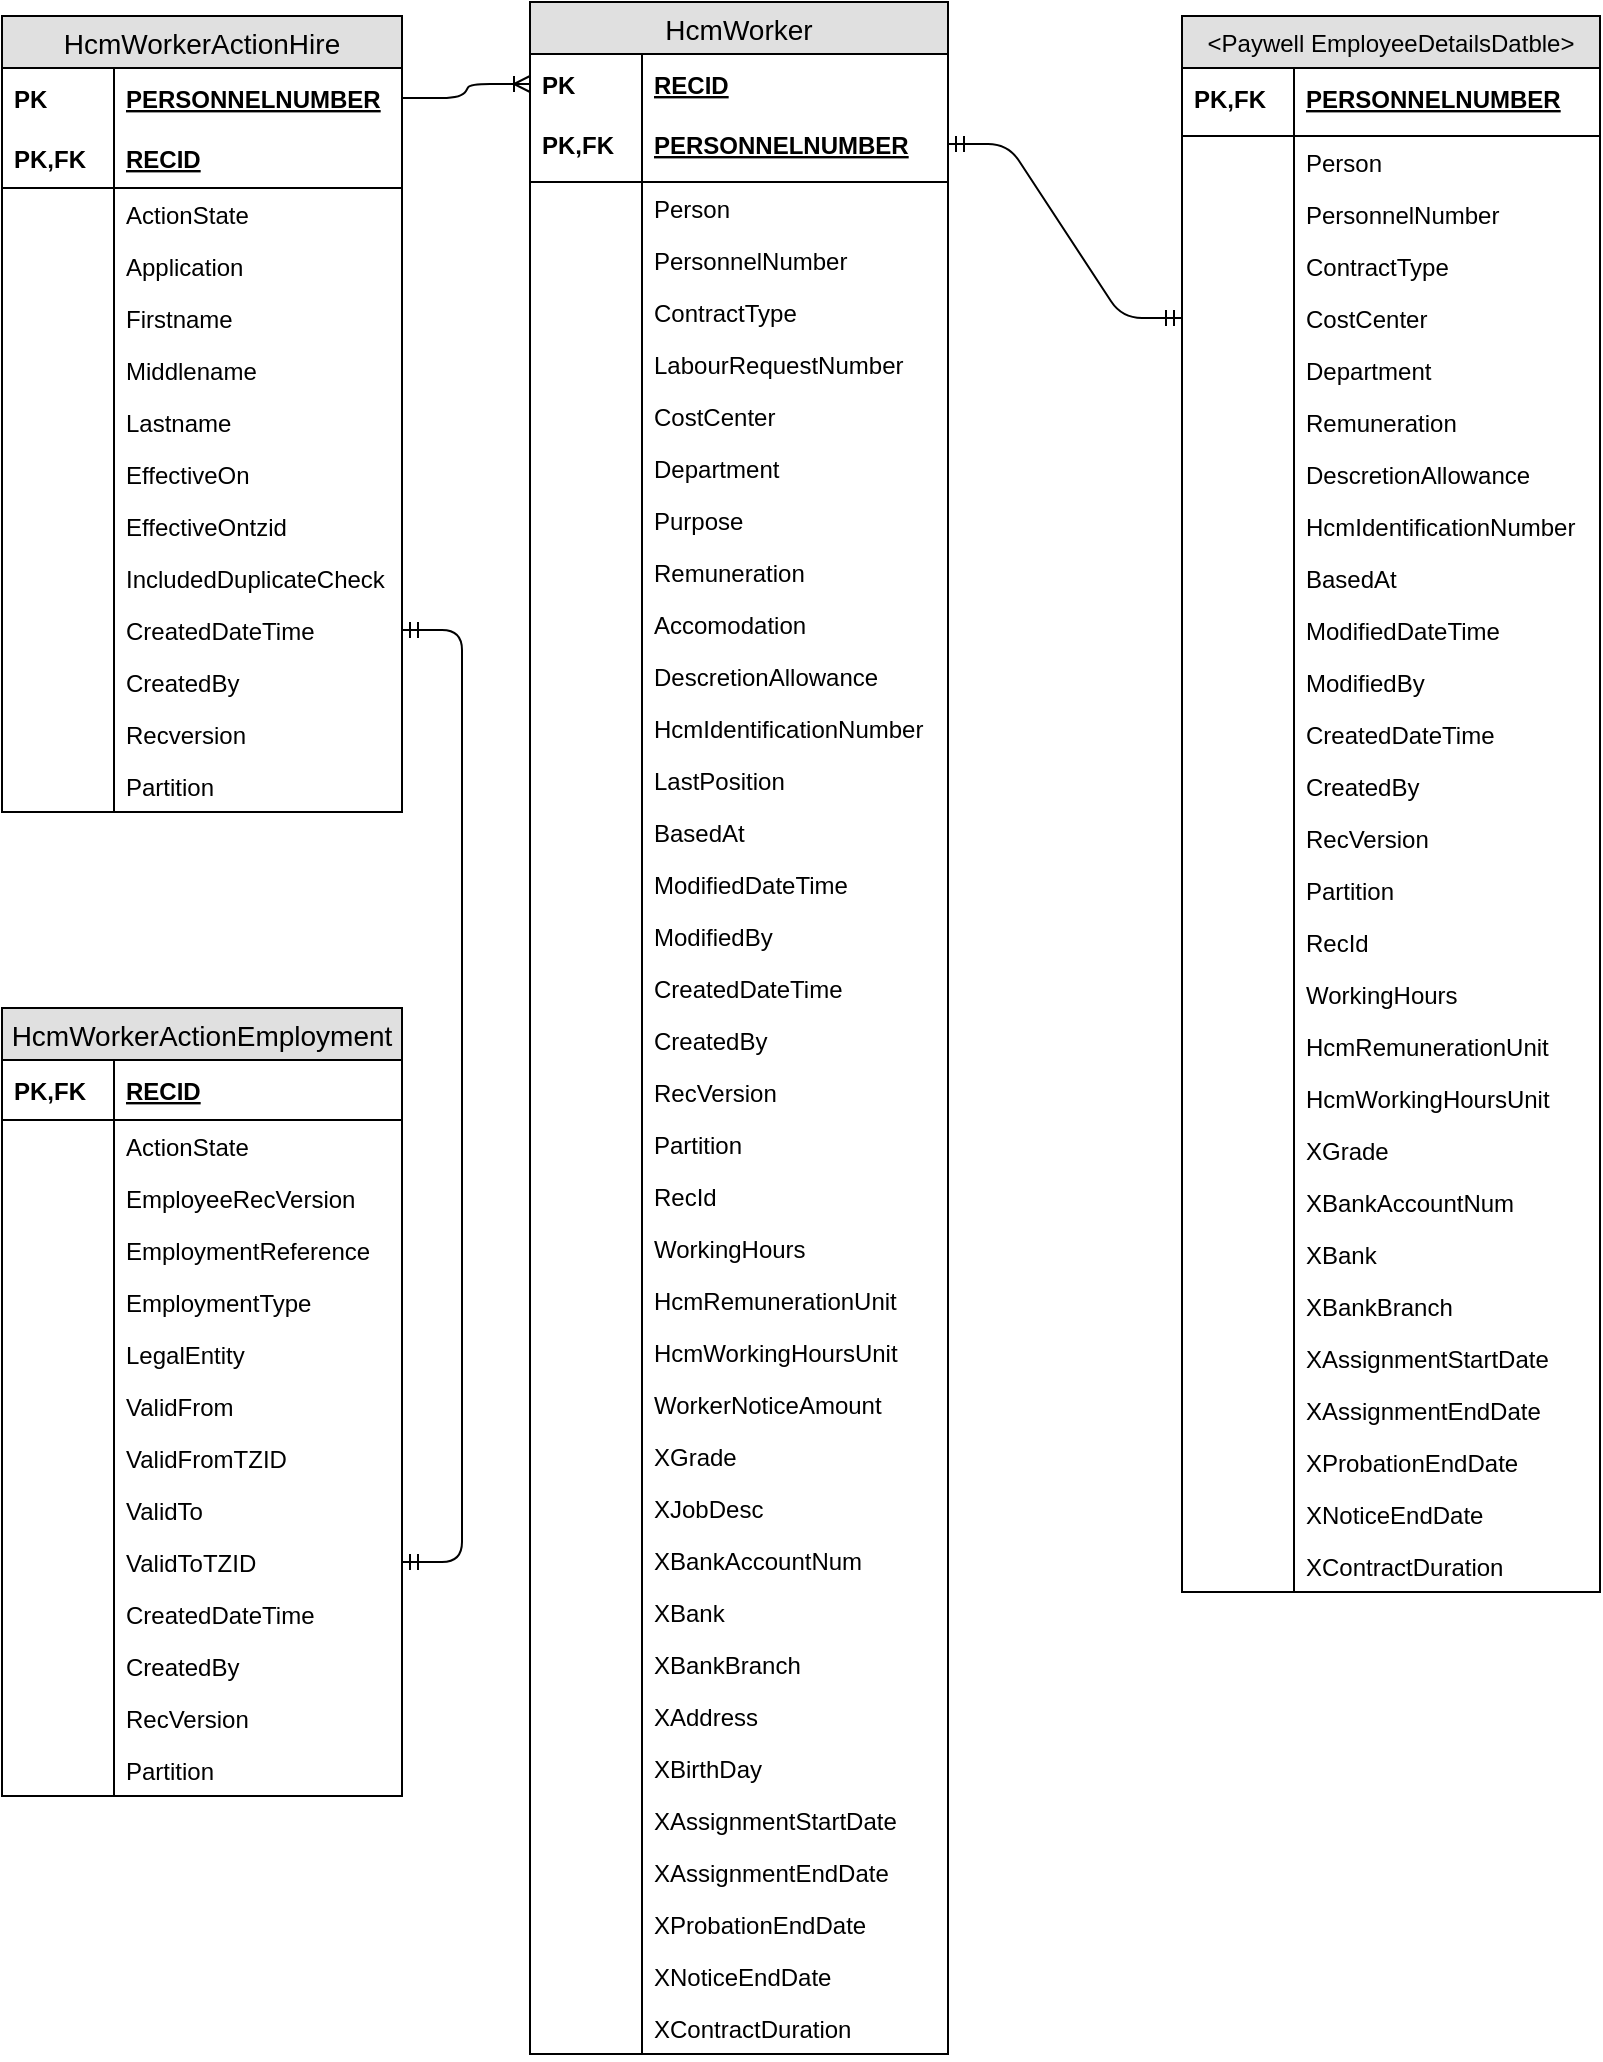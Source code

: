 <mxfile version="12.0.0" type="device" pages="1"><diagram id="MdD068fmnE8OEwTNnoj8" name="Page-1"><mxGraphModel dx="1264" dy="677" grid="1" gridSize="10" guides="1" tooltips="1" connect="1" arrows="1" fold="1" page="1" pageScale="1" pageWidth="850" pageHeight="1100" math="0" shadow="0"><root><mxCell id="0"/><mxCell id="1" parent="0"/><mxCell id="WP-z1vo5ka5TMcl5v0GU-1" value="HcmWorkerActionHire" style="swimlane;fontStyle=0;childLayout=stackLayout;horizontal=1;startSize=26;fillColor=#e0e0e0;horizontalStack=0;resizeParent=1;resizeParentMax=0;resizeLast=0;collapsible=1;marginBottom=0;swimlaneFillColor=#ffffff;align=center;fontSize=14;" parent="1" vertex="1"><mxGeometry x="16" y="15" width="200" height="398" as="geometry"><mxRectangle x="30" y="76" width="90" height="26" as="alternateBounds"/></mxGeometry></mxCell><mxCell id="WP-z1vo5ka5TMcl5v0GU-2" value="PERSONNELNUMBER" style="shape=partialRectangle;top=0;left=0;right=0;bottom=0;align=left;verticalAlign=middle;fillColor=none;spacingLeft=60;spacingRight=4;overflow=hidden;rotatable=0;points=[[0,0.5],[1,0.5]];portConstraint=eastwest;dropTarget=0;fontStyle=5;fontSize=12;" parent="WP-z1vo5ka5TMcl5v0GU-1" vertex="1"><mxGeometry y="26" width="200" height="30" as="geometry"/></mxCell><mxCell id="WP-z1vo5ka5TMcl5v0GU-3" value="PK" style="shape=partialRectangle;fontStyle=1;top=0;left=0;bottom=0;fillColor=none;align=left;verticalAlign=middle;spacingLeft=4;spacingRight=4;overflow=hidden;rotatable=0;points=[];portConstraint=eastwest;part=1;fontSize=12;" parent="WP-z1vo5ka5TMcl5v0GU-2" vertex="1" connectable="0"><mxGeometry width="56" height="30" as="geometry"/></mxCell><mxCell id="WP-z1vo5ka5TMcl5v0GU-4" value="RECID" style="shape=partialRectangle;top=0;left=0;right=0;bottom=1;align=left;verticalAlign=middle;fillColor=none;spacingLeft=60;spacingRight=4;overflow=hidden;rotatable=0;points=[[0,0.5],[1,0.5]];portConstraint=eastwest;dropTarget=0;fontStyle=5;fontSize=12;" parent="WP-z1vo5ka5TMcl5v0GU-1" vertex="1"><mxGeometry y="56" width="200" height="30" as="geometry"/></mxCell><mxCell id="WP-z1vo5ka5TMcl5v0GU-5" value="PK,FK" style="shape=partialRectangle;fontStyle=1;top=0;left=0;bottom=0;fillColor=none;align=left;verticalAlign=middle;spacingLeft=4;spacingRight=4;overflow=hidden;rotatable=0;points=[];portConstraint=eastwest;part=1;fontSize=12;" parent="WP-z1vo5ka5TMcl5v0GU-4" vertex="1" connectable="0"><mxGeometry width="56" height="30" as="geometry"/></mxCell><mxCell id="WP-z1vo5ka5TMcl5v0GU-6" value="ActionState&#10;" style="shape=partialRectangle;top=0;left=0;right=0;bottom=0;align=left;verticalAlign=top;fillColor=none;spacingLeft=60;spacingRight=4;overflow=hidden;rotatable=0;points=[[0,0.5],[1,0.5]];portConstraint=eastwest;dropTarget=0;fontSize=12;" parent="WP-z1vo5ka5TMcl5v0GU-1" vertex="1"><mxGeometry y="86" width="200" height="26" as="geometry"/></mxCell><mxCell id="WP-z1vo5ka5TMcl5v0GU-7" value="" style="shape=partialRectangle;top=0;left=0;bottom=0;fillColor=none;align=left;verticalAlign=top;spacingLeft=4;spacingRight=4;overflow=hidden;rotatable=0;points=[];portConstraint=eastwest;part=1;fontSize=12;" parent="WP-z1vo5ka5TMcl5v0GU-6" vertex="1" connectable="0"><mxGeometry width="56" height="26" as="geometry"/></mxCell><mxCell id="WP-z1vo5ka5TMcl5v0GU-80" value="Application" style="shape=partialRectangle;top=0;left=0;right=0;bottom=0;align=left;verticalAlign=top;fillColor=none;spacingLeft=60;spacingRight=4;overflow=hidden;rotatable=0;points=[[0,0.5],[1,0.5]];portConstraint=eastwest;dropTarget=0;fontSize=12;" parent="WP-z1vo5ka5TMcl5v0GU-1" vertex="1"><mxGeometry y="112" width="200" height="26" as="geometry"/></mxCell><mxCell id="WP-z1vo5ka5TMcl5v0GU-81" value="" style="shape=partialRectangle;top=0;left=0;bottom=0;fillColor=none;align=left;verticalAlign=top;spacingLeft=4;spacingRight=4;overflow=hidden;rotatable=0;points=[];portConstraint=eastwest;part=1;fontSize=12;" parent="WP-z1vo5ka5TMcl5v0GU-80" vertex="1" connectable="0"><mxGeometry width="56" height="26" as="geometry"/></mxCell><mxCell id="WP-z1vo5ka5TMcl5v0GU-61" value="Firstname" style="shape=partialRectangle;top=0;left=0;right=0;bottom=0;align=left;verticalAlign=top;fillColor=none;spacingLeft=60;spacingRight=4;overflow=hidden;rotatable=0;points=[[0,0.5],[1,0.5]];portConstraint=eastwest;dropTarget=0;fontSize=12;" parent="WP-z1vo5ka5TMcl5v0GU-1" vertex="1"><mxGeometry y="138" width="200" height="26" as="geometry"/></mxCell><mxCell id="WP-z1vo5ka5TMcl5v0GU-62" value="" style="shape=partialRectangle;top=0;left=0;bottom=0;fillColor=none;align=left;verticalAlign=top;spacingLeft=4;spacingRight=4;overflow=hidden;rotatable=0;points=[];portConstraint=eastwest;part=1;fontSize=12;" parent="WP-z1vo5ka5TMcl5v0GU-61" vertex="1" connectable="0"><mxGeometry width="56" height="26" as="geometry"/></mxCell><mxCell id="WP-z1vo5ka5TMcl5v0GU-64" value="Middlename" style="shape=partialRectangle;top=0;left=0;right=0;bottom=0;align=left;verticalAlign=top;fillColor=none;spacingLeft=60;spacingRight=4;overflow=hidden;rotatable=0;points=[[0,0.5],[1,0.5]];portConstraint=eastwest;dropTarget=0;fontSize=12;" parent="WP-z1vo5ka5TMcl5v0GU-1" vertex="1"><mxGeometry y="164" width="200" height="26" as="geometry"/></mxCell><mxCell id="WP-z1vo5ka5TMcl5v0GU-65" value="" style="shape=partialRectangle;top=0;left=0;bottom=0;fillColor=none;align=left;verticalAlign=top;spacingLeft=4;spacingRight=4;overflow=hidden;rotatable=0;points=[];portConstraint=eastwest;part=1;fontSize=12;" parent="WP-z1vo5ka5TMcl5v0GU-64" vertex="1" connectable="0"><mxGeometry width="56" height="26" as="geometry"/></mxCell><mxCell id="WP-z1vo5ka5TMcl5v0GU-66" value="Lastname" style="shape=partialRectangle;top=0;left=0;right=0;bottom=0;align=left;verticalAlign=top;fillColor=none;spacingLeft=60;spacingRight=4;overflow=hidden;rotatable=0;points=[[0,0.5],[1,0.5]];portConstraint=eastwest;dropTarget=0;fontSize=12;" parent="WP-z1vo5ka5TMcl5v0GU-1" vertex="1"><mxGeometry y="190" width="200" height="26" as="geometry"/></mxCell><mxCell id="WP-z1vo5ka5TMcl5v0GU-67" value="" style="shape=partialRectangle;top=0;left=0;bottom=0;fillColor=none;align=left;verticalAlign=top;spacingLeft=4;spacingRight=4;overflow=hidden;rotatable=0;points=[];portConstraint=eastwest;part=1;fontSize=12;" parent="WP-z1vo5ka5TMcl5v0GU-66" vertex="1" connectable="0"><mxGeometry width="56" height="26" as="geometry"/></mxCell><mxCell id="WP-z1vo5ka5TMcl5v0GU-82" value="EffectiveOn" style="shape=partialRectangle;top=0;left=0;right=0;bottom=0;align=left;verticalAlign=top;fillColor=none;spacingLeft=60;spacingRight=4;overflow=hidden;rotatable=0;points=[[0,0.5],[1,0.5]];portConstraint=eastwest;dropTarget=0;fontSize=12;" parent="WP-z1vo5ka5TMcl5v0GU-1" vertex="1"><mxGeometry y="216" width="200" height="26" as="geometry"/></mxCell><mxCell id="WP-z1vo5ka5TMcl5v0GU-83" value="" style="shape=partialRectangle;top=0;left=0;bottom=0;fillColor=none;align=left;verticalAlign=top;spacingLeft=4;spacingRight=4;overflow=hidden;rotatable=0;points=[];portConstraint=eastwest;part=1;fontSize=12;" parent="WP-z1vo5ka5TMcl5v0GU-82" vertex="1" connectable="0"><mxGeometry width="56" height="26" as="geometry"/></mxCell><mxCell id="WP-z1vo5ka5TMcl5v0GU-84" value="EffectiveOntzid" style="shape=partialRectangle;top=0;left=0;right=0;bottom=0;align=left;verticalAlign=top;fillColor=none;spacingLeft=60;spacingRight=4;overflow=hidden;rotatable=0;points=[[0,0.5],[1,0.5]];portConstraint=eastwest;dropTarget=0;fontSize=12;" parent="WP-z1vo5ka5TMcl5v0GU-1" vertex="1"><mxGeometry y="242" width="200" height="26" as="geometry"/></mxCell><mxCell id="WP-z1vo5ka5TMcl5v0GU-85" value="" style="shape=partialRectangle;top=0;left=0;bottom=0;fillColor=none;align=left;verticalAlign=top;spacingLeft=4;spacingRight=4;overflow=hidden;rotatable=0;points=[];portConstraint=eastwest;part=1;fontSize=12;" parent="WP-z1vo5ka5TMcl5v0GU-84" vertex="1" connectable="0"><mxGeometry width="56" height="26" as="geometry"/></mxCell><mxCell id="WP-z1vo5ka5TMcl5v0GU-78" value="IncludedDuplicateCheck" style="shape=partialRectangle;top=0;left=0;right=0;bottom=0;align=left;verticalAlign=top;fillColor=none;spacingLeft=60;spacingRight=4;overflow=hidden;rotatable=0;points=[[0,0.5],[1,0.5]];portConstraint=eastwest;dropTarget=0;fontSize=12;" parent="WP-z1vo5ka5TMcl5v0GU-1" vertex="1"><mxGeometry y="268" width="200" height="26" as="geometry"/></mxCell><mxCell id="WP-z1vo5ka5TMcl5v0GU-79" value="" style="shape=partialRectangle;top=0;left=0;bottom=0;fillColor=none;align=left;verticalAlign=top;spacingLeft=4;spacingRight=4;overflow=hidden;rotatable=0;points=[];portConstraint=eastwest;part=1;fontSize=12;" parent="WP-z1vo5ka5TMcl5v0GU-78" vertex="1" connectable="0"><mxGeometry width="56" height="26" as="geometry"/></mxCell><mxCell id="WP-z1vo5ka5TMcl5v0GU-68" value="CreatedDateTime" style="shape=partialRectangle;top=0;left=0;right=0;bottom=0;align=left;verticalAlign=top;fillColor=none;spacingLeft=60;spacingRight=4;overflow=hidden;rotatable=0;points=[[0,0.5],[1,0.5]];portConstraint=eastwest;dropTarget=0;fontSize=12;" parent="WP-z1vo5ka5TMcl5v0GU-1" vertex="1"><mxGeometry y="294" width="200" height="26" as="geometry"/></mxCell><mxCell id="WP-z1vo5ka5TMcl5v0GU-69" value="" style="shape=partialRectangle;top=0;left=0;bottom=0;fillColor=none;align=left;verticalAlign=top;spacingLeft=4;spacingRight=4;overflow=hidden;rotatable=0;points=[];portConstraint=eastwest;part=1;fontSize=12;" parent="WP-z1vo5ka5TMcl5v0GU-68" vertex="1" connectable="0"><mxGeometry width="56" height="26" as="geometry"/></mxCell><mxCell id="WP-z1vo5ka5TMcl5v0GU-70" value="CreatedBy" style="shape=partialRectangle;top=0;left=0;right=0;bottom=0;align=left;verticalAlign=top;fillColor=none;spacingLeft=60;spacingRight=4;overflow=hidden;rotatable=0;points=[[0,0.5],[1,0.5]];portConstraint=eastwest;dropTarget=0;fontSize=12;" parent="WP-z1vo5ka5TMcl5v0GU-1" vertex="1"><mxGeometry y="320" width="200" height="26" as="geometry"/></mxCell><mxCell id="WP-z1vo5ka5TMcl5v0GU-71" value="" style="shape=partialRectangle;top=0;left=0;bottom=0;fillColor=none;align=left;verticalAlign=top;spacingLeft=4;spacingRight=4;overflow=hidden;rotatable=0;points=[];portConstraint=eastwest;part=1;fontSize=12;" parent="WP-z1vo5ka5TMcl5v0GU-70" vertex="1" connectable="0"><mxGeometry width="56" height="26" as="geometry"/></mxCell><mxCell id="WP-z1vo5ka5TMcl5v0GU-72" value="Recversion" style="shape=partialRectangle;top=0;left=0;right=0;bottom=0;align=left;verticalAlign=top;fillColor=none;spacingLeft=60;spacingRight=4;overflow=hidden;rotatable=0;points=[[0,0.5],[1,0.5]];portConstraint=eastwest;dropTarget=0;fontSize=12;" parent="WP-z1vo5ka5TMcl5v0GU-1" vertex="1"><mxGeometry y="346" width="200" height="26" as="geometry"/></mxCell><mxCell id="WP-z1vo5ka5TMcl5v0GU-73" value="" style="shape=partialRectangle;top=0;left=0;bottom=0;fillColor=none;align=left;verticalAlign=top;spacingLeft=4;spacingRight=4;overflow=hidden;rotatable=0;points=[];portConstraint=eastwest;part=1;fontSize=12;" parent="WP-z1vo5ka5TMcl5v0GU-72" vertex="1" connectable="0"><mxGeometry width="56" height="26" as="geometry"/></mxCell><mxCell id="WP-z1vo5ka5TMcl5v0GU-74" value="Partition" style="shape=partialRectangle;top=0;left=0;right=0;bottom=0;align=left;verticalAlign=top;fillColor=none;spacingLeft=60;spacingRight=4;overflow=hidden;rotatable=0;points=[[0,0.5],[1,0.5]];portConstraint=eastwest;dropTarget=0;fontSize=12;" parent="WP-z1vo5ka5TMcl5v0GU-1" vertex="1"><mxGeometry y="372" width="200" height="26" as="geometry"/></mxCell><mxCell id="WP-z1vo5ka5TMcl5v0GU-75" value="" style="shape=partialRectangle;top=0;left=0;bottom=0;fillColor=none;align=left;verticalAlign=top;spacingLeft=4;spacingRight=4;overflow=hidden;rotatable=0;points=[];portConstraint=eastwest;part=1;fontSize=12;" parent="WP-z1vo5ka5TMcl5v0GU-74" vertex="1" connectable="0"><mxGeometry width="56" height="26" as="geometry"/></mxCell><mxCell id="WP-z1vo5ka5TMcl5v0GU-15" value="HcmWorker" style="swimlane;fontStyle=0;childLayout=stackLayout;horizontal=1;startSize=26;fillColor=#e0e0e0;horizontalStack=0;resizeParent=1;resizeParentMax=0;resizeLast=0;collapsible=1;marginBottom=0;swimlaneFillColor=#ffffff;align=center;fontSize=14;" parent="1" vertex="1"><mxGeometry x="280" y="8" width="209" height="1026" as="geometry"/></mxCell><mxCell id="WP-z1vo5ka5TMcl5v0GU-41" value="RECID" style="shape=partialRectangle;top=0;left=0;right=0;bottom=0;align=left;verticalAlign=middle;fillColor=none;spacingLeft=60;spacingRight=4;overflow=hidden;rotatable=0;points=[[0,0.5],[1,0.5]];portConstraint=eastwest;dropTarget=0;fontStyle=5;fontSize=12;" parent="WP-z1vo5ka5TMcl5v0GU-15" vertex="1"><mxGeometry y="26" width="209" height="30" as="geometry"/></mxCell><mxCell id="WP-z1vo5ka5TMcl5v0GU-42" value="PK" style="shape=partialRectangle;fontStyle=1;top=0;left=0;bottom=0;fillColor=none;align=left;verticalAlign=middle;spacingLeft=4;spacingRight=4;overflow=hidden;rotatable=0;points=[];portConstraint=eastwest;part=1;fontSize=12;" parent="WP-z1vo5ka5TMcl5v0GU-41" vertex="1" connectable="0"><mxGeometry width="56" height="30" as="geometry"/></mxCell><mxCell id="WP-z1vo5ka5TMcl5v0GU-16" value="PERSONNELNUMBER" style="shape=partialRectangle;top=0;left=0;right=0;bottom=0;align=left;verticalAlign=middle;fillColor=none;spacingLeft=60;spacingRight=4;overflow=hidden;rotatable=0;points=[[0,0.5],[1,0.5]];portConstraint=eastwest;dropTarget=0;fontStyle=5;fontSize=12;" parent="WP-z1vo5ka5TMcl5v0GU-15" vertex="1"><mxGeometry y="56" width="209" height="30" as="geometry"/></mxCell><mxCell id="WP-z1vo5ka5TMcl5v0GU-17" value="PK,FK" style="shape=partialRectangle;fontStyle=1;top=0;left=0;bottom=0;fillColor=none;align=left;verticalAlign=middle;spacingLeft=4;spacingRight=4;overflow=hidden;rotatable=0;points=[];portConstraint=eastwest;part=1;fontSize=12;" parent="WP-z1vo5ka5TMcl5v0GU-16" vertex="1" connectable="0"><mxGeometry width="56" height="30" as="geometry"/></mxCell><mxCell id="WP-z1vo5ka5TMcl5v0GU-18" value="" style="shape=partialRectangle;top=0;left=0;right=0;bottom=1;align=left;verticalAlign=middle;fillColor=none;spacingLeft=60;spacingRight=4;overflow=hidden;rotatable=0;points=[[0,0.5],[1,0.5]];portConstraint=eastwest;dropTarget=0;fontStyle=5;fontSize=12;" parent="WP-z1vo5ka5TMcl5v0GU-15" vertex="1"><mxGeometry y="86" width="209" height="4" as="geometry"/></mxCell><mxCell id="WP-z1vo5ka5TMcl5v0GU-19" value="" style="shape=partialRectangle;fontStyle=1;top=0;left=0;bottom=0;fillColor=none;align=left;verticalAlign=middle;spacingLeft=4;spacingRight=4;overflow=hidden;rotatable=0;points=[];portConstraint=eastwest;part=1;fontSize=12;" parent="WP-z1vo5ka5TMcl5v0GU-18" vertex="1" connectable="0"><mxGeometry width="56" height="4" as="geometry"/></mxCell><mxCell id="WP-z1vo5ka5TMcl5v0GU-20" value="Person" style="shape=partialRectangle;top=0;left=0;right=0;bottom=0;align=left;verticalAlign=top;fillColor=none;spacingLeft=60;spacingRight=4;overflow=hidden;rotatable=0;points=[[0,0.5],[1,0.5]];portConstraint=eastwest;dropTarget=0;fontSize=12;" parent="WP-z1vo5ka5TMcl5v0GU-15" vertex="1"><mxGeometry y="90" width="209" height="26" as="geometry"/></mxCell><mxCell id="WP-z1vo5ka5TMcl5v0GU-21" value="" style="shape=partialRectangle;top=0;left=0;bottom=0;fillColor=none;align=left;verticalAlign=top;spacingLeft=4;spacingRight=4;overflow=hidden;rotatable=0;points=[];portConstraint=eastwest;part=1;fontSize=12;" parent="WP-z1vo5ka5TMcl5v0GU-20" vertex="1" connectable="0"><mxGeometry width="56" height="26" as="geometry"/></mxCell><mxCell id="WP-z1vo5ka5TMcl5v0GU-132" value="PersonnelNumber" style="shape=partialRectangle;top=0;left=0;right=0;bottom=0;align=left;verticalAlign=top;fillColor=none;spacingLeft=60;spacingRight=4;overflow=hidden;rotatable=0;points=[[0,0.5],[1,0.5]];portConstraint=eastwest;dropTarget=0;fontSize=12;" parent="WP-z1vo5ka5TMcl5v0GU-15" vertex="1"><mxGeometry y="116" width="209" height="26" as="geometry"/></mxCell><mxCell id="WP-z1vo5ka5TMcl5v0GU-133" value="" style="shape=partialRectangle;top=0;left=0;bottom=0;fillColor=none;align=left;verticalAlign=top;spacingLeft=4;spacingRight=4;overflow=hidden;rotatable=0;points=[];portConstraint=eastwest;part=1;fontSize=12;" parent="WP-z1vo5ka5TMcl5v0GU-132" vertex="1" connectable="0"><mxGeometry width="56" height="26" as="geometry"/></mxCell><mxCell id="WP-z1vo5ka5TMcl5v0GU-134" value="ContractType" style="shape=partialRectangle;top=0;left=0;right=0;bottom=0;align=left;verticalAlign=top;fillColor=none;spacingLeft=60;spacingRight=4;overflow=hidden;rotatable=0;points=[[0,0.5],[1,0.5]];portConstraint=eastwest;dropTarget=0;fontSize=12;" parent="WP-z1vo5ka5TMcl5v0GU-15" vertex="1"><mxGeometry y="142" width="209" height="26" as="geometry"/></mxCell><mxCell id="WP-z1vo5ka5TMcl5v0GU-135" value="" style="shape=partialRectangle;top=0;left=0;bottom=0;fillColor=none;align=left;verticalAlign=top;spacingLeft=4;spacingRight=4;overflow=hidden;rotatable=0;points=[];portConstraint=eastwest;part=1;fontSize=12;" parent="WP-z1vo5ka5TMcl5v0GU-134" vertex="1" connectable="0"><mxGeometry width="56" height="26" as="geometry"/></mxCell><mxCell id="WP-z1vo5ka5TMcl5v0GU-136" value="LabourRequestNumber" style="shape=partialRectangle;top=0;left=0;right=0;bottom=0;align=left;verticalAlign=top;fillColor=none;spacingLeft=60;spacingRight=4;overflow=hidden;rotatable=0;points=[[0,0.5],[1,0.5]];portConstraint=eastwest;dropTarget=0;fontSize=12;" parent="WP-z1vo5ka5TMcl5v0GU-15" vertex="1"><mxGeometry y="168" width="209" height="26" as="geometry"/></mxCell><mxCell id="WP-z1vo5ka5TMcl5v0GU-137" value="" style="shape=partialRectangle;top=0;left=0;bottom=0;fillColor=none;align=left;verticalAlign=top;spacingLeft=4;spacingRight=4;overflow=hidden;rotatable=0;points=[];portConstraint=eastwest;part=1;fontSize=12;" parent="WP-z1vo5ka5TMcl5v0GU-136" vertex="1" connectable="0"><mxGeometry width="56" height="26" as="geometry"/></mxCell><mxCell id="WP-z1vo5ka5TMcl5v0GU-138" value="CostCenter" style="shape=partialRectangle;top=0;left=0;right=0;bottom=0;align=left;verticalAlign=top;fillColor=none;spacingLeft=60;spacingRight=4;overflow=hidden;rotatable=0;points=[[0,0.5],[1,0.5]];portConstraint=eastwest;dropTarget=0;fontSize=12;" parent="WP-z1vo5ka5TMcl5v0GU-15" vertex="1"><mxGeometry y="194" width="209" height="26" as="geometry"/></mxCell><mxCell id="WP-z1vo5ka5TMcl5v0GU-139" value="" style="shape=partialRectangle;top=0;left=0;bottom=0;fillColor=none;align=left;verticalAlign=top;spacingLeft=4;spacingRight=4;overflow=hidden;rotatable=0;points=[];portConstraint=eastwest;part=1;fontSize=12;" parent="WP-z1vo5ka5TMcl5v0GU-138" vertex="1" connectable="0"><mxGeometry width="56" height="26" as="geometry"/></mxCell><mxCell id="WP-z1vo5ka5TMcl5v0GU-140" value="Department" style="shape=partialRectangle;top=0;left=0;right=0;bottom=0;align=left;verticalAlign=top;fillColor=none;spacingLeft=60;spacingRight=4;overflow=hidden;rotatable=0;points=[[0,0.5],[1,0.5]];portConstraint=eastwest;dropTarget=0;fontSize=12;" parent="WP-z1vo5ka5TMcl5v0GU-15" vertex="1"><mxGeometry y="220" width="209" height="26" as="geometry"/></mxCell><mxCell id="WP-z1vo5ka5TMcl5v0GU-141" value="" style="shape=partialRectangle;top=0;left=0;bottom=0;fillColor=none;align=left;verticalAlign=top;spacingLeft=4;spacingRight=4;overflow=hidden;rotatable=0;points=[];portConstraint=eastwest;part=1;fontSize=12;" parent="WP-z1vo5ka5TMcl5v0GU-140" vertex="1" connectable="0"><mxGeometry width="56" height="26" as="geometry"/></mxCell><mxCell id="WP-z1vo5ka5TMcl5v0GU-142" value="Purpose" style="shape=partialRectangle;top=0;left=0;right=0;bottom=0;align=left;verticalAlign=top;fillColor=none;spacingLeft=60;spacingRight=4;overflow=hidden;rotatable=0;points=[[0,0.5],[1,0.5]];portConstraint=eastwest;dropTarget=0;fontSize=12;" parent="WP-z1vo5ka5TMcl5v0GU-15" vertex="1"><mxGeometry y="246" width="209" height="26" as="geometry"/></mxCell><mxCell id="WP-z1vo5ka5TMcl5v0GU-143" value="" style="shape=partialRectangle;top=0;left=0;bottom=0;fillColor=none;align=left;verticalAlign=top;spacingLeft=4;spacingRight=4;overflow=hidden;rotatable=0;points=[];portConstraint=eastwest;part=1;fontSize=12;" parent="WP-z1vo5ka5TMcl5v0GU-142" vertex="1" connectable="0"><mxGeometry width="56" height="26" as="geometry"/></mxCell><mxCell id="WP-z1vo5ka5TMcl5v0GU-144" value="Remuneration" style="shape=partialRectangle;top=0;left=0;right=0;bottom=0;align=left;verticalAlign=top;fillColor=none;spacingLeft=60;spacingRight=4;overflow=hidden;rotatable=0;points=[[0,0.5],[1,0.5]];portConstraint=eastwest;dropTarget=0;fontSize=12;" parent="WP-z1vo5ka5TMcl5v0GU-15" vertex="1"><mxGeometry y="272" width="209" height="26" as="geometry"/></mxCell><mxCell id="WP-z1vo5ka5TMcl5v0GU-145" value="" style="shape=partialRectangle;top=0;left=0;bottom=0;fillColor=none;align=left;verticalAlign=top;spacingLeft=4;spacingRight=4;overflow=hidden;rotatable=0;points=[];portConstraint=eastwest;part=1;fontSize=12;" parent="WP-z1vo5ka5TMcl5v0GU-144" vertex="1" connectable="0"><mxGeometry width="56" height="26" as="geometry"/></mxCell><mxCell id="WP-z1vo5ka5TMcl5v0GU-146" value="Accomodation" style="shape=partialRectangle;top=0;left=0;right=0;bottom=0;align=left;verticalAlign=top;fillColor=none;spacingLeft=60;spacingRight=4;overflow=hidden;rotatable=0;points=[[0,0.5],[1,0.5]];portConstraint=eastwest;dropTarget=0;fontSize=12;" parent="WP-z1vo5ka5TMcl5v0GU-15" vertex="1"><mxGeometry y="298" width="209" height="26" as="geometry"/></mxCell><mxCell id="WP-z1vo5ka5TMcl5v0GU-147" value="" style="shape=partialRectangle;top=0;left=0;bottom=0;fillColor=none;align=left;verticalAlign=top;spacingLeft=4;spacingRight=4;overflow=hidden;rotatable=0;points=[];portConstraint=eastwest;part=1;fontSize=12;" parent="WP-z1vo5ka5TMcl5v0GU-146" vertex="1" connectable="0"><mxGeometry width="56" height="26" as="geometry"/></mxCell><mxCell id="WP-z1vo5ka5TMcl5v0GU-148" value="DescretionAllowance" style="shape=partialRectangle;top=0;left=0;right=0;bottom=0;align=left;verticalAlign=top;fillColor=none;spacingLeft=60;spacingRight=4;overflow=hidden;rotatable=0;points=[[0,0.5],[1,0.5]];portConstraint=eastwest;dropTarget=0;fontSize=12;" parent="WP-z1vo5ka5TMcl5v0GU-15" vertex="1"><mxGeometry y="324" width="209" height="26" as="geometry"/></mxCell><mxCell id="WP-z1vo5ka5TMcl5v0GU-149" value="" style="shape=partialRectangle;top=0;left=0;bottom=0;fillColor=none;align=left;verticalAlign=top;spacingLeft=4;spacingRight=4;overflow=hidden;rotatable=0;points=[];portConstraint=eastwest;part=1;fontSize=12;" parent="WP-z1vo5ka5TMcl5v0GU-148" vertex="1" connectable="0"><mxGeometry width="56" height="26" as="geometry"/></mxCell><mxCell id="WP-z1vo5ka5TMcl5v0GU-150" value="HcmIdentificationNumber" style="shape=partialRectangle;top=0;left=0;right=0;bottom=0;align=left;verticalAlign=top;fillColor=none;spacingLeft=60;spacingRight=4;overflow=hidden;rotatable=0;points=[[0,0.5],[1,0.5]];portConstraint=eastwest;dropTarget=0;fontSize=12;" parent="WP-z1vo5ka5TMcl5v0GU-15" vertex="1"><mxGeometry y="350" width="209" height="26" as="geometry"/></mxCell><mxCell id="WP-z1vo5ka5TMcl5v0GU-151" value="" style="shape=partialRectangle;top=0;left=0;bottom=0;fillColor=none;align=left;verticalAlign=top;spacingLeft=4;spacingRight=4;overflow=hidden;rotatable=0;points=[];portConstraint=eastwest;part=1;fontSize=12;" parent="WP-z1vo5ka5TMcl5v0GU-150" vertex="1" connectable="0"><mxGeometry width="56" height="26" as="geometry"/></mxCell><mxCell id="WP-z1vo5ka5TMcl5v0GU-152" value="LastPosition" style="shape=partialRectangle;top=0;left=0;right=0;bottom=0;align=left;verticalAlign=top;fillColor=none;spacingLeft=60;spacingRight=4;overflow=hidden;rotatable=0;points=[[0,0.5],[1,0.5]];portConstraint=eastwest;dropTarget=0;fontSize=12;" parent="WP-z1vo5ka5TMcl5v0GU-15" vertex="1"><mxGeometry y="376" width="209" height="26" as="geometry"/></mxCell><mxCell id="WP-z1vo5ka5TMcl5v0GU-153" value="" style="shape=partialRectangle;top=0;left=0;bottom=0;fillColor=none;align=left;verticalAlign=top;spacingLeft=4;spacingRight=4;overflow=hidden;rotatable=0;points=[];portConstraint=eastwest;part=1;fontSize=12;" parent="WP-z1vo5ka5TMcl5v0GU-152" vertex="1" connectable="0"><mxGeometry width="56" height="26" as="geometry"/></mxCell><mxCell id="WP-z1vo5ka5TMcl5v0GU-154" value="BasedAt" style="shape=partialRectangle;top=0;left=0;right=0;bottom=0;align=left;verticalAlign=top;fillColor=none;spacingLeft=60;spacingRight=4;overflow=hidden;rotatable=0;points=[[0,0.5],[1,0.5]];portConstraint=eastwest;dropTarget=0;fontSize=12;" parent="WP-z1vo5ka5TMcl5v0GU-15" vertex="1"><mxGeometry y="402" width="209" height="26" as="geometry"/></mxCell><mxCell id="WP-z1vo5ka5TMcl5v0GU-155" value="" style="shape=partialRectangle;top=0;left=0;bottom=0;fillColor=none;align=left;verticalAlign=top;spacingLeft=4;spacingRight=4;overflow=hidden;rotatable=0;points=[];portConstraint=eastwest;part=1;fontSize=12;" parent="WP-z1vo5ka5TMcl5v0GU-154" vertex="1" connectable="0"><mxGeometry width="56" height="26" as="geometry"/></mxCell><mxCell id="WP-z1vo5ka5TMcl5v0GU-156" value="ModifiedDateTime" style="shape=partialRectangle;top=0;left=0;right=0;bottom=0;align=left;verticalAlign=top;fillColor=none;spacingLeft=60;spacingRight=4;overflow=hidden;rotatable=0;points=[[0,0.5],[1,0.5]];portConstraint=eastwest;dropTarget=0;fontSize=12;" parent="WP-z1vo5ka5TMcl5v0GU-15" vertex="1"><mxGeometry y="428" width="209" height="26" as="geometry"/></mxCell><mxCell id="WP-z1vo5ka5TMcl5v0GU-157" value="" style="shape=partialRectangle;top=0;left=0;bottom=0;fillColor=none;align=left;verticalAlign=top;spacingLeft=4;spacingRight=4;overflow=hidden;rotatable=0;points=[];portConstraint=eastwest;part=1;fontSize=12;" parent="WP-z1vo5ka5TMcl5v0GU-156" vertex="1" connectable="0"><mxGeometry width="56" height="26" as="geometry"/></mxCell><mxCell id="WP-z1vo5ka5TMcl5v0GU-158" value="ModifiedBy" style="shape=partialRectangle;top=0;left=0;right=0;bottom=0;align=left;verticalAlign=top;fillColor=none;spacingLeft=60;spacingRight=4;overflow=hidden;rotatable=0;points=[[0,0.5],[1,0.5]];portConstraint=eastwest;dropTarget=0;fontSize=12;" parent="WP-z1vo5ka5TMcl5v0GU-15" vertex="1"><mxGeometry y="454" width="209" height="26" as="geometry"/></mxCell><mxCell id="WP-z1vo5ka5TMcl5v0GU-159" value="" style="shape=partialRectangle;top=0;left=0;bottom=0;fillColor=none;align=left;verticalAlign=top;spacingLeft=4;spacingRight=4;overflow=hidden;rotatable=0;points=[];portConstraint=eastwest;part=1;fontSize=12;" parent="WP-z1vo5ka5TMcl5v0GU-158" vertex="1" connectable="0"><mxGeometry width="56" height="26" as="geometry"/></mxCell><mxCell id="WP-z1vo5ka5TMcl5v0GU-160" value="CreatedDateTime" style="shape=partialRectangle;top=0;left=0;right=0;bottom=0;align=left;verticalAlign=top;fillColor=none;spacingLeft=60;spacingRight=4;overflow=hidden;rotatable=0;points=[[0,0.5],[1,0.5]];portConstraint=eastwest;dropTarget=0;fontSize=12;" parent="WP-z1vo5ka5TMcl5v0GU-15" vertex="1"><mxGeometry y="480" width="209" height="26" as="geometry"/></mxCell><mxCell id="WP-z1vo5ka5TMcl5v0GU-161" value="" style="shape=partialRectangle;top=0;left=0;bottom=0;fillColor=none;align=left;verticalAlign=top;spacingLeft=4;spacingRight=4;overflow=hidden;rotatable=0;points=[];portConstraint=eastwest;part=1;fontSize=12;" parent="WP-z1vo5ka5TMcl5v0GU-160" vertex="1" connectable="0"><mxGeometry width="56" height="26" as="geometry"/></mxCell><mxCell id="WP-z1vo5ka5TMcl5v0GU-162" value="CreatedBy" style="shape=partialRectangle;top=0;left=0;right=0;bottom=0;align=left;verticalAlign=top;fillColor=none;spacingLeft=60;spacingRight=4;overflow=hidden;rotatable=0;points=[[0,0.5],[1,0.5]];portConstraint=eastwest;dropTarget=0;fontSize=12;" parent="WP-z1vo5ka5TMcl5v0GU-15" vertex="1"><mxGeometry y="506" width="209" height="26" as="geometry"/></mxCell><mxCell id="WP-z1vo5ka5TMcl5v0GU-163" value="" style="shape=partialRectangle;top=0;left=0;bottom=0;fillColor=none;align=left;verticalAlign=top;spacingLeft=4;spacingRight=4;overflow=hidden;rotatable=0;points=[];portConstraint=eastwest;part=1;fontSize=12;" parent="WP-z1vo5ka5TMcl5v0GU-162" vertex="1" connectable="0"><mxGeometry width="56" height="26" as="geometry"/></mxCell><mxCell id="WP-z1vo5ka5TMcl5v0GU-164" value="RecVersion" style="shape=partialRectangle;top=0;left=0;right=0;bottom=0;align=left;verticalAlign=top;fillColor=none;spacingLeft=60;spacingRight=4;overflow=hidden;rotatable=0;points=[[0,0.5],[1,0.5]];portConstraint=eastwest;dropTarget=0;fontSize=12;" parent="WP-z1vo5ka5TMcl5v0GU-15" vertex="1"><mxGeometry y="532" width="209" height="26" as="geometry"/></mxCell><mxCell id="WP-z1vo5ka5TMcl5v0GU-165" value="" style="shape=partialRectangle;top=0;left=0;bottom=0;fillColor=none;align=left;verticalAlign=top;spacingLeft=4;spacingRight=4;overflow=hidden;rotatable=0;points=[];portConstraint=eastwest;part=1;fontSize=12;" parent="WP-z1vo5ka5TMcl5v0GU-164" vertex="1" connectable="0"><mxGeometry width="56" height="26" as="geometry"/></mxCell><mxCell id="WP-z1vo5ka5TMcl5v0GU-166" value="Partition" style="shape=partialRectangle;top=0;left=0;right=0;bottom=0;align=left;verticalAlign=top;fillColor=none;spacingLeft=60;spacingRight=4;overflow=hidden;rotatable=0;points=[[0,0.5],[1,0.5]];portConstraint=eastwest;dropTarget=0;fontSize=12;" parent="WP-z1vo5ka5TMcl5v0GU-15" vertex="1"><mxGeometry y="558" width="209" height="26" as="geometry"/></mxCell><mxCell id="WP-z1vo5ka5TMcl5v0GU-167" value="" style="shape=partialRectangle;top=0;left=0;bottom=0;fillColor=none;align=left;verticalAlign=top;spacingLeft=4;spacingRight=4;overflow=hidden;rotatable=0;points=[];portConstraint=eastwest;part=1;fontSize=12;" parent="WP-z1vo5ka5TMcl5v0GU-166" vertex="1" connectable="0"><mxGeometry width="56" height="26" as="geometry"/></mxCell><mxCell id="WP-z1vo5ka5TMcl5v0GU-168" value="RecId" style="shape=partialRectangle;top=0;left=0;right=0;bottom=0;align=left;verticalAlign=top;fillColor=none;spacingLeft=60;spacingRight=4;overflow=hidden;rotatable=0;points=[[0,0.5],[1,0.5]];portConstraint=eastwest;dropTarget=0;fontSize=12;" parent="WP-z1vo5ka5TMcl5v0GU-15" vertex="1"><mxGeometry y="584" width="209" height="26" as="geometry"/></mxCell><mxCell id="WP-z1vo5ka5TMcl5v0GU-169" value="" style="shape=partialRectangle;top=0;left=0;bottom=0;fillColor=none;align=left;verticalAlign=top;spacingLeft=4;spacingRight=4;overflow=hidden;rotatable=0;points=[];portConstraint=eastwest;part=1;fontSize=12;" parent="WP-z1vo5ka5TMcl5v0GU-168" vertex="1" connectable="0"><mxGeometry width="56" height="26" as="geometry"/></mxCell><mxCell id="WP-z1vo5ka5TMcl5v0GU-170" value="WorkingHours" style="shape=partialRectangle;top=0;left=0;right=0;bottom=0;align=left;verticalAlign=top;fillColor=none;spacingLeft=60;spacingRight=4;overflow=hidden;rotatable=0;points=[[0,0.5],[1,0.5]];portConstraint=eastwest;dropTarget=0;fontSize=12;" parent="WP-z1vo5ka5TMcl5v0GU-15" vertex="1"><mxGeometry y="610" width="209" height="26" as="geometry"/></mxCell><mxCell id="WP-z1vo5ka5TMcl5v0GU-171" value="" style="shape=partialRectangle;top=0;left=0;bottom=0;fillColor=none;align=left;verticalAlign=top;spacingLeft=4;spacingRight=4;overflow=hidden;rotatable=0;points=[];portConstraint=eastwest;part=1;fontSize=12;" parent="WP-z1vo5ka5TMcl5v0GU-170" vertex="1" connectable="0"><mxGeometry width="56" height="26" as="geometry"/></mxCell><mxCell id="WP-z1vo5ka5TMcl5v0GU-172" value="HcmRemunerationUnit" style="shape=partialRectangle;top=0;left=0;right=0;bottom=0;align=left;verticalAlign=top;fillColor=none;spacingLeft=60;spacingRight=4;overflow=hidden;rotatable=0;points=[[0,0.5],[1,0.5]];portConstraint=eastwest;dropTarget=0;fontSize=12;" parent="WP-z1vo5ka5TMcl5v0GU-15" vertex="1"><mxGeometry y="636" width="209" height="26" as="geometry"/></mxCell><mxCell id="WP-z1vo5ka5TMcl5v0GU-173" value="" style="shape=partialRectangle;top=0;left=0;bottom=0;fillColor=none;align=left;verticalAlign=top;spacingLeft=4;spacingRight=4;overflow=hidden;rotatable=0;points=[];portConstraint=eastwest;part=1;fontSize=12;" parent="WP-z1vo5ka5TMcl5v0GU-172" vertex="1" connectable="0"><mxGeometry width="56" height="26" as="geometry"/></mxCell><mxCell id="WP-z1vo5ka5TMcl5v0GU-174" value="HcmWorkingHoursUnit" style="shape=partialRectangle;top=0;left=0;right=0;bottom=0;align=left;verticalAlign=top;fillColor=none;spacingLeft=60;spacingRight=4;overflow=hidden;rotatable=0;points=[[0,0.5],[1,0.5]];portConstraint=eastwest;dropTarget=0;fontSize=12;" parent="WP-z1vo5ka5TMcl5v0GU-15" vertex="1"><mxGeometry y="662" width="209" height="26" as="geometry"/></mxCell><mxCell id="WP-z1vo5ka5TMcl5v0GU-175" value="" style="shape=partialRectangle;top=0;left=0;bottom=0;fillColor=none;align=left;verticalAlign=top;spacingLeft=4;spacingRight=4;overflow=hidden;rotatable=0;points=[];portConstraint=eastwest;part=1;fontSize=12;" parent="WP-z1vo5ka5TMcl5v0GU-174" vertex="1" connectable="0"><mxGeometry width="56" height="26" as="geometry"/></mxCell><mxCell id="WP-z1vo5ka5TMcl5v0GU-176" value="WorkerNoticeAmount" style="shape=partialRectangle;top=0;left=0;right=0;bottom=0;align=left;verticalAlign=top;fillColor=none;spacingLeft=60;spacingRight=4;overflow=hidden;rotatable=0;points=[[0,0.5],[1,0.5]];portConstraint=eastwest;dropTarget=0;fontSize=12;" parent="WP-z1vo5ka5TMcl5v0GU-15" vertex="1"><mxGeometry y="688" width="209" height="26" as="geometry"/></mxCell><mxCell id="WP-z1vo5ka5TMcl5v0GU-177" value="" style="shape=partialRectangle;top=0;left=0;bottom=0;fillColor=none;align=left;verticalAlign=top;spacingLeft=4;spacingRight=4;overflow=hidden;rotatable=0;points=[];portConstraint=eastwest;part=1;fontSize=12;" parent="WP-z1vo5ka5TMcl5v0GU-176" vertex="1" connectable="0"><mxGeometry width="56" height="26" as="geometry"/></mxCell><mxCell id="WP-z1vo5ka5TMcl5v0GU-178" value="XGrade" style="shape=partialRectangle;top=0;left=0;right=0;bottom=0;align=left;verticalAlign=top;fillColor=none;spacingLeft=60;spacingRight=4;overflow=hidden;rotatable=0;points=[[0,0.5],[1,0.5]];portConstraint=eastwest;dropTarget=0;fontSize=12;" parent="WP-z1vo5ka5TMcl5v0GU-15" vertex="1"><mxGeometry y="714" width="209" height="26" as="geometry"/></mxCell><mxCell id="WP-z1vo5ka5TMcl5v0GU-179" value="" style="shape=partialRectangle;top=0;left=0;bottom=0;fillColor=none;align=left;verticalAlign=top;spacingLeft=4;spacingRight=4;overflow=hidden;rotatable=0;points=[];portConstraint=eastwest;part=1;fontSize=12;" parent="WP-z1vo5ka5TMcl5v0GU-178" vertex="1" connectable="0"><mxGeometry width="56" height="26" as="geometry"/></mxCell><mxCell id="b_lIQ5GtYSAQnnYda231-3" value="XJobDesc" style="shape=partialRectangle;top=0;left=0;right=0;bottom=0;align=left;verticalAlign=top;fillColor=none;spacingLeft=60;spacingRight=4;overflow=hidden;rotatable=0;points=[[0,0.5],[1,0.5]];portConstraint=eastwest;dropTarget=0;fontSize=12;" parent="WP-z1vo5ka5TMcl5v0GU-15" vertex="1"><mxGeometry y="740" width="209" height="26" as="geometry"/></mxCell><mxCell id="b_lIQ5GtYSAQnnYda231-4" value="" style="shape=partialRectangle;top=0;left=0;bottom=0;fillColor=none;align=left;verticalAlign=top;spacingLeft=4;spacingRight=4;overflow=hidden;rotatable=0;points=[];portConstraint=eastwest;part=1;fontSize=12;" parent="b_lIQ5GtYSAQnnYda231-3" vertex="1" connectable="0"><mxGeometry width="56" height="26" as="geometry"/></mxCell><mxCell id="b_lIQ5GtYSAQnnYda231-5" value="XBankAccountNum" style="shape=partialRectangle;top=0;left=0;right=0;bottom=0;align=left;verticalAlign=top;fillColor=none;spacingLeft=60;spacingRight=4;overflow=hidden;rotatable=0;points=[[0,0.5],[1,0.5]];portConstraint=eastwest;dropTarget=0;fontSize=12;" parent="WP-z1vo5ka5TMcl5v0GU-15" vertex="1"><mxGeometry y="766" width="209" height="26" as="geometry"/></mxCell><mxCell id="b_lIQ5GtYSAQnnYda231-6" value="" style="shape=partialRectangle;top=0;left=0;bottom=0;fillColor=none;align=left;verticalAlign=top;spacingLeft=4;spacingRight=4;overflow=hidden;rotatable=0;points=[];portConstraint=eastwest;part=1;fontSize=12;" parent="b_lIQ5GtYSAQnnYda231-5" vertex="1" connectable="0"><mxGeometry width="56" height="26" as="geometry"/></mxCell><mxCell id="b_lIQ5GtYSAQnnYda231-7" value="XBank" style="shape=partialRectangle;top=0;left=0;right=0;bottom=0;align=left;verticalAlign=top;fillColor=none;spacingLeft=60;spacingRight=4;overflow=hidden;rotatable=0;points=[[0,0.5],[1,0.5]];portConstraint=eastwest;dropTarget=0;fontSize=12;" parent="WP-z1vo5ka5TMcl5v0GU-15" vertex="1"><mxGeometry y="792" width="209" height="26" as="geometry"/></mxCell><mxCell id="b_lIQ5GtYSAQnnYda231-8" value="" style="shape=partialRectangle;top=0;left=0;bottom=0;fillColor=none;align=left;verticalAlign=top;spacingLeft=4;spacingRight=4;overflow=hidden;rotatable=0;points=[];portConstraint=eastwest;part=1;fontSize=12;" parent="b_lIQ5GtYSAQnnYda231-7" vertex="1" connectable="0"><mxGeometry width="56" height="26" as="geometry"/></mxCell><mxCell id="b_lIQ5GtYSAQnnYda231-9" value="XBankBranch" style="shape=partialRectangle;top=0;left=0;right=0;bottom=0;align=left;verticalAlign=top;fillColor=none;spacingLeft=60;spacingRight=4;overflow=hidden;rotatable=0;points=[[0,0.5],[1,0.5]];portConstraint=eastwest;dropTarget=0;fontSize=12;" parent="WP-z1vo5ka5TMcl5v0GU-15" vertex="1"><mxGeometry y="818" width="209" height="26" as="geometry"/></mxCell><mxCell id="b_lIQ5GtYSAQnnYda231-10" value="" style="shape=partialRectangle;top=0;left=0;bottom=0;fillColor=none;align=left;verticalAlign=top;spacingLeft=4;spacingRight=4;overflow=hidden;rotatable=0;points=[];portConstraint=eastwest;part=1;fontSize=12;" parent="b_lIQ5GtYSAQnnYda231-9" vertex="1" connectable="0"><mxGeometry width="56" height="26" as="geometry"/></mxCell><mxCell id="b_lIQ5GtYSAQnnYda231-11" value="XAddress" style="shape=partialRectangle;top=0;left=0;right=0;bottom=0;align=left;verticalAlign=top;fillColor=none;spacingLeft=60;spacingRight=4;overflow=hidden;rotatable=0;points=[[0,0.5],[1,0.5]];portConstraint=eastwest;dropTarget=0;fontSize=12;" parent="WP-z1vo5ka5TMcl5v0GU-15" vertex="1"><mxGeometry y="844" width="209" height="26" as="geometry"/></mxCell><mxCell id="b_lIQ5GtYSAQnnYda231-12" value="" style="shape=partialRectangle;top=0;left=0;bottom=0;fillColor=none;align=left;verticalAlign=top;spacingLeft=4;spacingRight=4;overflow=hidden;rotatable=0;points=[];portConstraint=eastwest;part=1;fontSize=12;" parent="b_lIQ5GtYSAQnnYda231-11" vertex="1" connectable="0"><mxGeometry width="56" height="26" as="geometry"/></mxCell><mxCell id="b_lIQ5GtYSAQnnYda231-13" value="XBirthDay" style="shape=partialRectangle;top=0;left=0;right=0;bottom=0;align=left;verticalAlign=top;fillColor=none;spacingLeft=60;spacingRight=4;overflow=hidden;rotatable=0;points=[[0,0.5],[1,0.5]];portConstraint=eastwest;dropTarget=0;fontSize=12;" parent="WP-z1vo5ka5TMcl5v0GU-15" vertex="1"><mxGeometry y="870" width="209" height="26" as="geometry"/></mxCell><mxCell id="b_lIQ5GtYSAQnnYda231-14" value="" style="shape=partialRectangle;top=0;left=0;bottom=0;fillColor=none;align=left;verticalAlign=top;spacingLeft=4;spacingRight=4;overflow=hidden;rotatable=0;points=[];portConstraint=eastwest;part=1;fontSize=12;" parent="b_lIQ5GtYSAQnnYda231-13" vertex="1" connectable="0"><mxGeometry width="56" height="26" as="geometry"/></mxCell><mxCell id="b_lIQ5GtYSAQnnYda231-15" value="XAssignmentStartDate" style="shape=partialRectangle;top=0;left=0;right=0;bottom=0;align=left;verticalAlign=top;fillColor=none;spacingLeft=60;spacingRight=4;overflow=hidden;rotatable=0;points=[[0,0.5],[1,0.5]];portConstraint=eastwest;dropTarget=0;fontSize=12;" parent="WP-z1vo5ka5TMcl5v0GU-15" vertex="1"><mxGeometry y="896" width="209" height="26" as="geometry"/></mxCell><mxCell id="b_lIQ5GtYSAQnnYda231-16" value="" style="shape=partialRectangle;top=0;left=0;bottom=0;fillColor=none;align=left;verticalAlign=top;spacingLeft=4;spacingRight=4;overflow=hidden;rotatable=0;points=[];portConstraint=eastwest;part=1;fontSize=12;" parent="b_lIQ5GtYSAQnnYda231-15" vertex="1" connectable="0"><mxGeometry width="56" height="26" as="geometry"/></mxCell><mxCell id="b_lIQ5GtYSAQnnYda231-17" value="XAssignmentEndDate" style="shape=partialRectangle;top=0;left=0;right=0;bottom=0;align=left;verticalAlign=top;fillColor=none;spacingLeft=60;spacingRight=4;overflow=hidden;rotatable=0;points=[[0,0.5],[1,0.5]];portConstraint=eastwest;dropTarget=0;fontSize=12;" parent="WP-z1vo5ka5TMcl5v0GU-15" vertex="1"><mxGeometry y="922" width="209" height="26" as="geometry"/></mxCell><mxCell id="b_lIQ5GtYSAQnnYda231-18" value="" style="shape=partialRectangle;top=0;left=0;bottom=0;fillColor=none;align=left;verticalAlign=top;spacingLeft=4;spacingRight=4;overflow=hidden;rotatable=0;points=[];portConstraint=eastwest;part=1;fontSize=12;" parent="b_lIQ5GtYSAQnnYda231-17" vertex="1" connectable="0"><mxGeometry width="56" height="26" as="geometry"/></mxCell><mxCell id="b_lIQ5GtYSAQnnYda231-19" value="XProbationEndDate" style="shape=partialRectangle;top=0;left=0;right=0;bottom=0;align=left;verticalAlign=top;fillColor=none;spacingLeft=60;spacingRight=4;overflow=hidden;rotatable=0;points=[[0,0.5],[1,0.5]];portConstraint=eastwest;dropTarget=0;fontSize=12;" parent="WP-z1vo5ka5TMcl5v0GU-15" vertex="1"><mxGeometry y="948" width="209" height="26" as="geometry"/></mxCell><mxCell id="b_lIQ5GtYSAQnnYda231-20" value="" style="shape=partialRectangle;top=0;left=0;bottom=0;fillColor=none;align=left;verticalAlign=top;spacingLeft=4;spacingRight=4;overflow=hidden;rotatable=0;points=[];portConstraint=eastwest;part=1;fontSize=12;" parent="b_lIQ5GtYSAQnnYda231-19" vertex="1" connectable="0"><mxGeometry width="56" height="26" as="geometry"/></mxCell><mxCell id="b_lIQ5GtYSAQnnYda231-22" value="XNoticeEndDate" style="shape=partialRectangle;top=0;left=0;right=0;bottom=0;align=left;verticalAlign=top;fillColor=none;spacingLeft=60;spacingRight=4;overflow=hidden;rotatable=0;points=[[0,0.5],[1,0.5]];portConstraint=eastwest;dropTarget=0;fontSize=12;" parent="WP-z1vo5ka5TMcl5v0GU-15" vertex="1"><mxGeometry y="974" width="209" height="26" as="geometry"/></mxCell><mxCell id="b_lIQ5GtYSAQnnYda231-23" value="" style="shape=partialRectangle;top=0;left=0;bottom=0;fillColor=none;align=left;verticalAlign=top;spacingLeft=4;spacingRight=4;overflow=hidden;rotatable=0;points=[];portConstraint=eastwest;part=1;fontSize=12;" parent="b_lIQ5GtYSAQnnYda231-22" vertex="1" connectable="0"><mxGeometry width="56" height="26" as="geometry"/></mxCell><mxCell id="b_lIQ5GtYSAQnnYda231-24" value="XContractDuration" style="shape=partialRectangle;top=0;left=0;right=0;bottom=0;align=left;verticalAlign=top;fillColor=none;spacingLeft=60;spacingRight=4;overflow=hidden;rotatable=0;points=[[0,0.5],[1,0.5]];portConstraint=eastwest;dropTarget=0;fontSize=12;" parent="WP-z1vo5ka5TMcl5v0GU-15" vertex="1"><mxGeometry y="1000" width="209" height="26" as="geometry"/></mxCell><mxCell id="b_lIQ5GtYSAQnnYda231-25" value="" style="shape=partialRectangle;top=0;left=0;bottom=0;fillColor=none;align=left;verticalAlign=top;spacingLeft=4;spacingRight=4;overflow=hidden;rotatable=0;points=[];portConstraint=eastwest;part=1;fontSize=12;" parent="b_lIQ5GtYSAQnnYda231-24" vertex="1" connectable="0"><mxGeometry width="56" height="26" as="geometry"/></mxCell><mxCell id="WP-z1vo5ka5TMcl5v0GU-39" value="" style="edgeStyle=entityRelationEdgeStyle;fontSize=12;html=1;endArrow=ERoneToMany;entryX=0;entryY=0.5;entryDx=0;entryDy=0;exitX=1;exitY=0.5;exitDx=0;exitDy=0;" parent="1" source="WP-z1vo5ka5TMcl5v0GU-2" target="WP-z1vo5ka5TMcl5v0GU-41" edge="1"><mxGeometry width="100" height="100" relative="1" as="geometry"><mxPoint x="169" y="128" as="sourcePoint"/><mxPoint x="238" y="375" as="targetPoint"/></mxGeometry></mxCell><mxCell id="WP-z1vo5ka5TMcl5v0GU-86" value="HcmWorkerActionEmployment" style="swimlane;fontStyle=0;childLayout=stackLayout;horizontal=1;startSize=26;fillColor=#e0e0e0;horizontalStack=0;resizeParent=1;resizeParentMax=0;resizeLast=0;collapsible=1;marginBottom=0;swimlaneFillColor=#ffffff;align=center;fontSize=14;" parent="1" vertex="1"><mxGeometry x="16" y="511" width="200" height="394" as="geometry"><mxRectangle x="30" y="76" width="90" height="26" as="alternateBounds"/></mxGeometry></mxCell><mxCell id="WP-z1vo5ka5TMcl5v0GU-89" value="RECID" style="shape=partialRectangle;top=0;left=0;right=0;bottom=1;align=left;verticalAlign=middle;fillColor=none;spacingLeft=60;spacingRight=4;overflow=hidden;rotatable=0;points=[[0,0.5],[1,0.5]];portConstraint=eastwest;dropTarget=0;fontStyle=5;fontSize=12;" parent="WP-z1vo5ka5TMcl5v0GU-86" vertex="1"><mxGeometry y="26" width="200" height="30" as="geometry"/></mxCell><mxCell id="WP-z1vo5ka5TMcl5v0GU-90" value="PK,FK" style="shape=partialRectangle;fontStyle=1;top=0;left=0;bottom=0;fillColor=none;align=left;verticalAlign=middle;spacingLeft=4;spacingRight=4;overflow=hidden;rotatable=0;points=[];portConstraint=eastwest;part=1;fontSize=12;" parent="WP-z1vo5ka5TMcl5v0GU-89" vertex="1" connectable="0"><mxGeometry width="56" height="30" as="geometry"/></mxCell><mxCell id="WP-z1vo5ka5TMcl5v0GU-91" value="ActionState&#10;" style="shape=partialRectangle;top=0;left=0;right=0;bottom=0;align=left;verticalAlign=top;fillColor=none;spacingLeft=60;spacingRight=4;overflow=hidden;rotatable=0;points=[[0,0.5],[1,0.5]];portConstraint=eastwest;dropTarget=0;fontSize=12;" parent="WP-z1vo5ka5TMcl5v0GU-86" vertex="1"><mxGeometry y="56" width="200" height="26" as="geometry"/></mxCell><mxCell id="WP-z1vo5ka5TMcl5v0GU-92" value="" style="shape=partialRectangle;top=0;left=0;bottom=0;fillColor=none;align=left;verticalAlign=top;spacingLeft=4;spacingRight=4;overflow=hidden;rotatable=0;points=[];portConstraint=eastwest;part=1;fontSize=12;" parent="WP-z1vo5ka5TMcl5v0GU-91" vertex="1" connectable="0"><mxGeometry width="56" height="26" as="geometry"/></mxCell><mxCell id="WP-z1vo5ka5TMcl5v0GU-130" value="EmployeeRecVersion" style="shape=partialRectangle;top=0;left=0;right=0;bottom=0;align=left;verticalAlign=top;fillColor=none;spacingLeft=60;spacingRight=4;overflow=hidden;rotatable=0;points=[[0,0.5],[1,0.5]];portConstraint=eastwest;dropTarget=0;fontSize=12;" parent="WP-z1vo5ka5TMcl5v0GU-86" vertex="1"><mxGeometry y="82" width="200" height="26" as="geometry"/></mxCell><mxCell id="WP-z1vo5ka5TMcl5v0GU-131" value="" style="shape=partialRectangle;top=0;left=0;bottom=0;fillColor=none;align=left;verticalAlign=top;spacingLeft=4;spacingRight=4;overflow=hidden;rotatable=0;points=[];portConstraint=eastwest;part=1;fontSize=12;" parent="WP-z1vo5ka5TMcl5v0GU-130" vertex="1" connectable="0"><mxGeometry width="56" height="26" as="geometry"/></mxCell><mxCell id="WP-z1vo5ka5TMcl5v0GU-93" value="EmploymentReference" style="shape=partialRectangle;top=0;left=0;right=0;bottom=0;align=left;verticalAlign=top;fillColor=none;spacingLeft=60;spacingRight=4;overflow=hidden;rotatable=0;points=[[0,0.5],[1,0.5]];portConstraint=eastwest;dropTarget=0;fontSize=12;" parent="WP-z1vo5ka5TMcl5v0GU-86" vertex="1"><mxGeometry y="108" width="200" height="26" as="geometry"/></mxCell><mxCell id="WP-z1vo5ka5TMcl5v0GU-94" value="" style="shape=partialRectangle;top=0;left=0;bottom=0;fillColor=none;align=left;verticalAlign=top;spacingLeft=4;spacingRight=4;overflow=hidden;rotatable=0;points=[];portConstraint=eastwest;part=1;fontSize=12;" parent="WP-z1vo5ka5TMcl5v0GU-93" vertex="1" connectable="0"><mxGeometry width="56" height="26" as="geometry"/></mxCell><mxCell id="WP-z1vo5ka5TMcl5v0GU-95" value="EmploymentType" style="shape=partialRectangle;top=0;left=0;right=0;bottom=0;align=left;verticalAlign=top;fillColor=none;spacingLeft=60;spacingRight=4;overflow=hidden;rotatable=0;points=[[0,0.5],[1,0.5]];portConstraint=eastwest;dropTarget=0;fontSize=12;" parent="WP-z1vo5ka5TMcl5v0GU-86" vertex="1"><mxGeometry y="134" width="200" height="26" as="geometry"/></mxCell><mxCell id="WP-z1vo5ka5TMcl5v0GU-96" value="" style="shape=partialRectangle;top=0;left=0;bottom=0;fillColor=none;align=left;verticalAlign=top;spacingLeft=4;spacingRight=4;overflow=hidden;rotatable=0;points=[];portConstraint=eastwest;part=1;fontSize=12;" parent="WP-z1vo5ka5TMcl5v0GU-95" vertex="1" connectable="0"><mxGeometry width="56" height="26" as="geometry"/></mxCell><mxCell id="WP-z1vo5ka5TMcl5v0GU-116" value="LegalEntity" style="shape=partialRectangle;top=0;left=0;right=0;bottom=0;align=left;verticalAlign=top;fillColor=none;spacingLeft=60;spacingRight=4;overflow=hidden;rotatable=0;points=[[0,0.5],[1,0.5]];portConstraint=eastwest;dropTarget=0;fontSize=12;" parent="WP-z1vo5ka5TMcl5v0GU-86" vertex="1"><mxGeometry y="160" width="200" height="26" as="geometry"/></mxCell><mxCell id="WP-z1vo5ka5TMcl5v0GU-117" value="" style="shape=partialRectangle;top=0;left=0;bottom=0;fillColor=none;align=left;verticalAlign=top;spacingLeft=4;spacingRight=4;overflow=hidden;rotatable=0;points=[];portConstraint=eastwest;part=1;fontSize=12;" parent="WP-z1vo5ka5TMcl5v0GU-116" vertex="1" connectable="0"><mxGeometry width="56" height="26" as="geometry"/></mxCell><mxCell id="WP-z1vo5ka5TMcl5v0GU-118" value="ValidFrom" style="shape=partialRectangle;top=0;left=0;right=0;bottom=0;align=left;verticalAlign=top;fillColor=none;spacingLeft=60;spacingRight=4;overflow=hidden;rotatable=0;points=[[0,0.5],[1,0.5]];portConstraint=eastwest;dropTarget=0;fontSize=12;" parent="WP-z1vo5ka5TMcl5v0GU-86" vertex="1"><mxGeometry y="186" width="200" height="26" as="geometry"/></mxCell><mxCell id="WP-z1vo5ka5TMcl5v0GU-119" value="" style="shape=partialRectangle;top=0;left=0;bottom=0;fillColor=none;align=left;verticalAlign=top;spacingLeft=4;spacingRight=4;overflow=hidden;rotatable=0;points=[];portConstraint=eastwest;part=1;fontSize=12;" parent="WP-z1vo5ka5TMcl5v0GU-118" vertex="1" connectable="0"><mxGeometry width="56" height="26" as="geometry"/></mxCell><mxCell id="WP-z1vo5ka5TMcl5v0GU-122" value="ValidFromTZID" style="shape=partialRectangle;top=0;left=0;right=0;bottom=0;align=left;verticalAlign=top;fillColor=none;spacingLeft=60;spacingRight=4;overflow=hidden;rotatable=0;points=[[0,0.5],[1,0.5]];portConstraint=eastwest;dropTarget=0;fontSize=12;" parent="WP-z1vo5ka5TMcl5v0GU-86" vertex="1"><mxGeometry y="212" width="200" height="26" as="geometry"/></mxCell><mxCell id="WP-z1vo5ka5TMcl5v0GU-123" value="" style="shape=partialRectangle;top=0;left=0;bottom=0;fillColor=none;align=left;verticalAlign=top;spacingLeft=4;spacingRight=4;overflow=hidden;rotatable=0;points=[];portConstraint=eastwest;part=1;fontSize=12;" parent="WP-z1vo5ka5TMcl5v0GU-122" vertex="1" connectable="0"><mxGeometry width="56" height="26" as="geometry"/></mxCell><mxCell id="WP-z1vo5ka5TMcl5v0GU-124" value="ValidTo" style="shape=partialRectangle;top=0;left=0;right=0;bottom=0;align=left;verticalAlign=top;fillColor=none;spacingLeft=60;spacingRight=4;overflow=hidden;rotatable=0;points=[[0,0.5],[1,0.5]];portConstraint=eastwest;dropTarget=0;fontSize=12;" parent="WP-z1vo5ka5TMcl5v0GU-86" vertex="1"><mxGeometry y="238" width="200" height="26" as="geometry"/></mxCell><mxCell id="WP-z1vo5ka5TMcl5v0GU-125" value="" style="shape=partialRectangle;top=0;left=0;bottom=0;fillColor=none;align=left;verticalAlign=top;spacingLeft=4;spacingRight=4;overflow=hidden;rotatable=0;points=[];portConstraint=eastwest;part=1;fontSize=12;" parent="WP-z1vo5ka5TMcl5v0GU-124" vertex="1" connectable="0"><mxGeometry width="56" height="26" as="geometry"/></mxCell><mxCell id="WP-z1vo5ka5TMcl5v0GU-126" value="ValidToTZID" style="shape=partialRectangle;top=0;left=0;right=0;bottom=0;align=left;verticalAlign=top;fillColor=none;spacingLeft=60;spacingRight=4;overflow=hidden;rotatable=0;points=[[0,0.5],[1,0.5]];portConstraint=eastwest;dropTarget=0;fontSize=12;" parent="WP-z1vo5ka5TMcl5v0GU-86" vertex="1"><mxGeometry y="264" width="200" height="26" as="geometry"/></mxCell><mxCell id="WP-z1vo5ka5TMcl5v0GU-127" value="" style="shape=partialRectangle;top=0;left=0;bottom=0;fillColor=none;align=left;verticalAlign=top;spacingLeft=4;spacingRight=4;overflow=hidden;rotatable=0;points=[];portConstraint=eastwest;part=1;fontSize=12;" parent="WP-z1vo5ka5TMcl5v0GU-126" vertex="1" connectable="0"><mxGeometry width="56" height="26" as="geometry"/></mxCell><mxCell id="WP-z1vo5ka5TMcl5v0GU-97" value="CreatedDateTime" style="shape=partialRectangle;top=0;left=0;right=0;bottom=0;align=left;verticalAlign=top;fillColor=none;spacingLeft=60;spacingRight=4;overflow=hidden;rotatable=0;points=[[0,0.5],[1,0.5]];portConstraint=eastwest;dropTarget=0;fontSize=12;" parent="WP-z1vo5ka5TMcl5v0GU-86" vertex="1"><mxGeometry y="290" width="200" height="26" as="geometry"/></mxCell><mxCell id="WP-z1vo5ka5TMcl5v0GU-98" value="" style="shape=partialRectangle;top=0;left=0;bottom=0;fillColor=none;align=left;verticalAlign=top;spacingLeft=4;spacingRight=4;overflow=hidden;rotatable=0;points=[];portConstraint=eastwest;part=1;fontSize=12;" parent="WP-z1vo5ka5TMcl5v0GU-97" vertex="1" connectable="0"><mxGeometry width="56" height="26" as="geometry"/></mxCell><mxCell id="WP-z1vo5ka5TMcl5v0GU-99" value="CreatedBy" style="shape=partialRectangle;top=0;left=0;right=0;bottom=0;align=left;verticalAlign=top;fillColor=none;spacingLeft=60;spacingRight=4;overflow=hidden;rotatable=0;points=[[0,0.5],[1,0.5]];portConstraint=eastwest;dropTarget=0;fontSize=12;" parent="WP-z1vo5ka5TMcl5v0GU-86" vertex="1"><mxGeometry y="316" width="200" height="26" as="geometry"/></mxCell><mxCell id="WP-z1vo5ka5TMcl5v0GU-100" value="" style="shape=partialRectangle;top=0;left=0;bottom=0;fillColor=none;align=left;verticalAlign=top;spacingLeft=4;spacingRight=4;overflow=hidden;rotatable=0;points=[];portConstraint=eastwest;part=1;fontSize=12;" parent="WP-z1vo5ka5TMcl5v0GU-99" vertex="1" connectable="0"><mxGeometry width="56" height="26" as="geometry"/></mxCell><mxCell id="WP-z1vo5ka5TMcl5v0GU-101" value="RecVersion" style="shape=partialRectangle;top=0;left=0;right=0;bottom=0;align=left;verticalAlign=top;fillColor=none;spacingLeft=60;spacingRight=4;overflow=hidden;rotatable=0;points=[[0,0.5],[1,0.5]];portConstraint=eastwest;dropTarget=0;fontSize=12;" parent="WP-z1vo5ka5TMcl5v0GU-86" vertex="1"><mxGeometry y="342" width="200" height="26" as="geometry"/></mxCell><mxCell id="WP-z1vo5ka5TMcl5v0GU-102" value="" style="shape=partialRectangle;top=0;left=0;bottom=0;fillColor=none;align=left;verticalAlign=top;spacingLeft=4;spacingRight=4;overflow=hidden;rotatable=0;points=[];portConstraint=eastwest;part=1;fontSize=12;" parent="WP-z1vo5ka5TMcl5v0GU-101" vertex="1" connectable="0"><mxGeometry width="56" height="26" as="geometry"/></mxCell><mxCell id="WP-z1vo5ka5TMcl5v0GU-103" value="Partition" style="shape=partialRectangle;top=0;left=0;right=0;bottom=0;align=left;verticalAlign=top;fillColor=none;spacingLeft=60;spacingRight=4;overflow=hidden;rotatable=0;points=[[0,0.5],[1,0.5]];portConstraint=eastwest;dropTarget=0;fontSize=12;" parent="WP-z1vo5ka5TMcl5v0GU-86" vertex="1"><mxGeometry y="368" width="200" height="26" as="geometry"/></mxCell><mxCell id="WP-z1vo5ka5TMcl5v0GU-104" value="" style="shape=partialRectangle;top=0;left=0;bottom=0;fillColor=none;align=left;verticalAlign=top;spacingLeft=4;spacingRight=4;overflow=hidden;rotatable=0;points=[];portConstraint=eastwest;part=1;fontSize=12;" parent="WP-z1vo5ka5TMcl5v0GU-103" vertex="1" connectable="0"><mxGeometry width="56" height="26" as="geometry"/></mxCell><mxCell id="WP-z1vo5ka5TMcl5v0GU-115" value="" style="edgeStyle=entityRelationEdgeStyle;fontSize=12;html=1;endArrow=ERmandOne;startArrow=ERmandOne;exitX=1;exitY=0.5;exitDx=0;exitDy=0;" parent="1" source="WP-z1vo5ka5TMcl5v0GU-68" target="WP-z1vo5ka5TMcl5v0GU-126" edge="1"><mxGeometry width="100" height="100" relative="1" as="geometry"><mxPoint x="246" y="769" as="sourcePoint"/><mxPoint x="246" y="740" as="targetPoint"/></mxGeometry></mxCell><mxCell id="PzpN5lHjUpDbRazzSpfN-1" value="&lt;Paywell EmployeeDetailsDatble&gt;" style="swimlane;fontStyle=0;childLayout=stackLayout;horizontal=1;startSize=26;fillColor=#e0e0e0;horizontalStack=0;resizeParent=1;resizeParentMax=0;resizeLast=0;collapsible=1;marginBottom=0;swimlaneFillColor=#ffffff;align=center;fontSize=12;" vertex="1" parent="1"><mxGeometry x="606" y="15" width="209" height="788" as="geometry"/></mxCell><mxCell id="PzpN5lHjUpDbRazzSpfN-4" value="PERSONNELNUMBER" style="shape=partialRectangle;top=0;left=0;right=0;bottom=0;align=left;verticalAlign=middle;fillColor=none;spacingLeft=60;spacingRight=4;overflow=hidden;rotatable=0;points=[[0,0.5],[1,0.5]];portConstraint=eastwest;dropTarget=0;fontStyle=5;fontSize=12;" vertex="1" parent="PzpN5lHjUpDbRazzSpfN-1"><mxGeometry y="26" width="209" height="30" as="geometry"/></mxCell><mxCell id="PzpN5lHjUpDbRazzSpfN-5" value="PK,FK" style="shape=partialRectangle;fontStyle=1;top=0;left=0;bottom=0;fillColor=none;align=left;verticalAlign=middle;spacingLeft=4;spacingRight=4;overflow=hidden;rotatable=0;points=[];portConstraint=eastwest;part=1;fontSize=12;" vertex="1" connectable="0" parent="PzpN5lHjUpDbRazzSpfN-4"><mxGeometry width="56" height="30" as="geometry"/></mxCell><mxCell id="PzpN5lHjUpDbRazzSpfN-6" value="" style="shape=partialRectangle;top=0;left=0;right=0;bottom=1;align=left;verticalAlign=middle;fillColor=none;spacingLeft=60;spacingRight=4;overflow=hidden;rotatable=0;points=[[0,0.5],[1,0.5]];portConstraint=eastwest;dropTarget=0;fontStyle=5;fontSize=12;" vertex="1" parent="PzpN5lHjUpDbRazzSpfN-1"><mxGeometry y="56" width="209" height="4" as="geometry"/></mxCell><mxCell id="PzpN5lHjUpDbRazzSpfN-7" value="" style="shape=partialRectangle;fontStyle=1;top=0;left=0;bottom=0;fillColor=none;align=left;verticalAlign=middle;spacingLeft=4;spacingRight=4;overflow=hidden;rotatable=0;points=[];portConstraint=eastwest;part=1;fontSize=12;" vertex="1" connectable="0" parent="PzpN5lHjUpDbRazzSpfN-6"><mxGeometry width="56" height="4" as="geometry"/></mxCell><mxCell id="PzpN5lHjUpDbRazzSpfN-8" value="Person" style="shape=partialRectangle;top=0;left=0;right=0;bottom=0;align=left;verticalAlign=top;fillColor=none;spacingLeft=60;spacingRight=4;overflow=hidden;rotatable=0;points=[[0,0.5],[1,0.5]];portConstraint=eastwest;dropTarget=0;fontSize=12;" vertex="1" parent="PzpN5lHjUpDbRazzSpfN-1"><mxGeometry y="60" width="209" height="26" as="geometry"/></mxCell><mxCell id="PzpN5lHjUpDbRazzSpfN-9" value="" style="shape=partialRectangle;top=0;left=0;bottom=0;fillColor=none;align=left;verticalAlign=top;spacingLeft=4;spacingRight=4;overflow=hidden;rotatable=0;points=[];portConstraint=eastwest;part=1;fontSize=12;" vertex="1" connectable="0" parent="PzpN5lHjUpDbRazzSpfN-8"><mxGeometry width="56" height="26" as="geometry"/></mxCell><mxCell id="PzpN5lHjUpDbRazzSpfN-10" value="PersonnelNumber" style="shape=partialRectangle;top=0;left=0;right=0;bottom=0;align=left;verticalAlign=top;fillColor=none;spacingLeft=60;spacingRight=4;overflow=hidden;rotatable=0;points=[[0,0.5],[1,0.5]];portConstraint=eastwest;dropTarget=0;fontSize=12;" vertex="1" parent="PzpN5lHjUpDbRazzSpfN-1"><mxGeometry y="86" width="209" height="26" as="geometry"/></mxCell><mxCell id="PzpN5lHjUpDbRazzSpfN-11" value="" style="shape=partialRectangle;top=0;left=0;bottom=0;fillColor=none;align=left;verticalAlign=top;spacingLeft=4;spacingRight=4;overflow=hidden;rotatable=0;points=[];portConstraint=eastwest;part=1;fontSize=12;" vertex="1" connectable="0" parent="PzpN5lHjUpDbRazzSpfN-10"><mxGeometry width="56" height="26" as="geometry"/></mxCell><mxCell id="PzpN5lHjUpDbRazzSpfN-12" value="ContractType" style="shape=partialRectangle;top=0;left=0;right=0;bottom=0;align=left;verticalAlign=top;fillColor=none;spacingLeft=60;spacingRight=4;overflow=hidden;rotatable=0;points=[[0,0.5],[1,0.5]];portConstraint=eastwest;dropTarget=0;fontSize=12;" vertex="1" parent="PzpN5lHjUpDbRazzSpfN-1"><mxGeometry y="112" width="209" height="26" as="geometry"/></mxCell><mxCell id="PzpN5lHjUpDbRazzSpfN-13" value="" style="shape=partialRectangle;top=0;left=0;bottom=0;fillColor=none;align=left;verticalAlign=top;spacingLeft=4;spacingRight=4;overflow=hidden;rotatable=0;points=[];portConstraint=eastwest;part=1;fontSize=12;" vertex="1" connectable="0" parent="PzpN5lHjUpDbRazzSpfN-12"><mxGeometry width="56" height="26" as="geometry"/></mxCell><mxCell id="PzpN5lHjUpDbRazzSpfN-16" value="CostCenter" style="shape=partialRectangle;top=0;left=0;right=0;bottom=0;align=left;verticalAlign=top;fillColor=none;spacingLeft=60;spacingRight=4;overflow=hidden;rotatable=0;points=[[0,0.5],[1,0.5]];portConstraint=eastwest;dropTarget=0;fontSize=12;" vertex="1" parent="PzpN5lHjUpDbRazzSpfN-1"><mxGeometry y="138" width="209" height="26" as="geometry"/></mxCell><mxCell id="PzpN5lHjUpDbRazzSpfN-17" value="" style="shape=partialRectangle;top=0;left=0;bottom=0;fillColor=none;align=left;verticalAlign=top;spacingLeft=4;spacingRight=4;overflow=hidden;rotatable=0;points=[];portConstraint=eastwest;part=1;fontSize=12;" vertex="1" connectable="0" parent="PzpN5lHjUpDbRazzSpfN-16"><mxGeometry width="56" height="26" as="geometry"/></mxCell><mxCell id="PzpN5lHjUpDbRazzSpfN-18" value="Department" style="shape=partialRectangle;top=0;left=0;right=0;bottom=0;align=left;verticalAlign=top;fillColor=none;spacingLeft=60;spacingRight=4;overflow=hidden;rotatable=0;points=[[0,0.5],[1,0.5]];portConstraint=eastwest;dropTarget=0;fontSize=12;" vertex="1" parent="PzpN5lHjUpDbRazzSpfN-1"><mxGeometry y="164" width="209" height="26" as="geometry"/></mxCell><mxCell id="PzpN5lHjUpDbRazzSpfN-19" value="" style="shape=partialRectangle;top=0;left=0;bottom=0;fillColor=none;align=left;verticalAlign=top;spacingLeft=4;spacingRight=4;overflow=hidden;rotatable=0;points=[];portConstraint=eastwest;part=1;fontSize=12;" vertex="1" connectable="0" parent="PzpN5lHjUpDbRazzSpfN-18"><mxGeometry width="56" height="26" as="geometry"/></mxCell><mxCell id="PzpN5lHjUpDbRazzSpfN-22" value="Remuneration" style="shape=partialRectangle;top=0;left=0;right=0;bottom=0;align=left;verticalAlign=top;fillColor=none;spacingLeft=60;spacingRight=4;overflow=hidden;rotatable=0;points=[[0,0.5],[1,0.5]];portConstraint=eastwest;dropTarget=0;fontSize=12;" vertex="1" parent="PzpN5lHjUpDbRazzSpfN-1"><mxGeometry y="190" width="209" height="26" as="geometry"/></mxCell><mxCell id="PzpN5lHjUpDbRazzSpfN-23" value="" style="shape=partialRectangle;top=0;left=0;bottom=0;fillColor=none;align=left;verticalAlign=top;spacingLeft=4;spacingRight=4;overflow=hidden;rotatable=0;points=[];portConstraint=eastwest;part=1;fontSize=12;" vertex="1" connectable="0" parent="PzpN5lHjUpDbRazzSpfN-22"><mxGeometry width="56" height="26" as="geometry"/></mxCell><mxCell id="PzpN5lHjUpDbRazzSpfN-26" value="DescretionAllowance" style="shape=partialRectangle;top=0;left=0;right=0;bottom=0;align=left;verticalAlign=top;fillColor=none;spacingLeft=60;spacingRight=4;overflow=hidden;rotatable=0;points=[[0,0.5],[1,0.5]];portConstraint=eastwest;dropTarget=0;fontSize=12;" vertex="1" parent="PzpN5lHjUpDbRazzSpfN-1"><mxGeometry y="216" width="209" height="26" as="geometry"/></mxCell><mxCell id="PzpN5lHjUpDbRazzSpfN-27" value="" style="shape=partialRectangle;top=0;left=0;bottom=0;fillColor=none;align=left;verticalAlign=top;spacingLeft=4;spacingRight=4;overflow=hidden;rotatable=0;points=[];portConstraint=eastwest;part=1;fontSize=12;" vertex="1" connectable="0" parent="PzpN5lHjUpDbRazzSpfN-26"><mxGeometry width="56" height="26" as="geometry"/></mxCell><mxCell id="PzpN5lHjUpDbRazzSpfN-28" value="HcmIdentificationNumber" style="shape=partialRectangle;top=0;left=0;right=0;bottom=0;align=left;verticalAlign=top;fillColor=none;spacingLeft=60;spacingRight=4;overflow=hidden;rotatable=0;points=[[0,0.5],[1,0.5]];portConstraint=eastwest;dropTarget=0;fontSize=12;" vertex="1" parent="PzpN5lHjUpDbRazzSpfN-1"><mxGeometry y="242" width="209" height="26" as="geometry"/></mxCell><mxCell id="PzpN5lHjUpDbRazzSpfN-29" value="" style="shape=partialRectangle;top=0;left=0;bottom=0;fillColor=none;align=left;verticalAlign=top;spacingLeft=4;spacingRight=4;overflow=hidden;rotatable=0;points=[];portConstraint=eastwest;part=1;fontSize=12;" vertex="1" connectable="0" parent="PzpN5lHjUpDbRazzSpfN-28"><mxGeometry width="56" height="26" as="geometry"/></mxCell><mxCell id="PzpN5lHjUpDbRazzSpfN-32" value="BasedAt" style="shape=partialRectangle;top=0;left=0;right=0;bottom=0;align=left;verticalAlign=top;fillColor=none;spacingLeft=60;spacingRight=4;overflow=hidden;rotatable=0;points=[[0,0.5],[1,0.5]];portConstraint=eastwest;dropTarget=0;fontSize=12;" vertex="1" parent="PzpN5lHjUpDbRazzSpfN-1"><mxGeometry y="268" width="209" height="26" as="geometry"/></mxCell><mxCell id="PzpN5lHjUpDbRazzSpfN-33" value="" style="shape=partialRectangle;top=0;left=0;bottom=0;fillColor=none;align=left;verticalAlign=top;spacingLeft=4;spacingRight=4;overflow=hidden;rotatable=0;points=[];portConstraint=eastwest;part=1;fontSize=12;" vertex="1" connectable="0" parent="PzpN5lHjUpDbRazzSpfN-32"><mxGeometry width="56" height="26" as="geometry"/></mxCell><mxCell id="PzpN5lHjUpDbRazzSpfN-34" value="ModifiedDateTime" style="shape=partialRectangle;top=0;left=0;right=0;bottom=0;align=left;verticalAlign=top;fillColor=none;spacingLeft=60;spacingRight=4;overflow=hidden;rotatable=0;points=[[0,0.5],[1,0.5]];portConstraint=eastwest;dropTarget=0;fontSize=12;" vertex="1" parent="PzpN5lHjUpDbRazzSpfN-1"><mxGeometry y="294" width="209" height="26" as="geometry"/></mxCell><mxCell id="PzpN5lHjUpDbRazzSpfN-35" value="" style="shape=partialRectangle;top=0;left=0;bottom=0;fillColor=none;align=left;verticalAlign=top;spacingLeft=4;spacingRight=4;overflow=hidden;rotatable=0;points=[];portConstraint=eastwest;part=1;fontSize=12;" vertex="1" connectable="0" parent="PzpN5lHjUpDbRazzSpfN-34"><mxGeometry width="56" height="26" as="geometry"/></mxCell><mxCell id="PzpN5lHjUpDbRazzSpfN-36" value="ModifiedBy" style="shape=partialRectangle;top=0;left=0;right=0;bottom=0;align=left;verticalAlign=top;fillColor=none;spacingLeft=60;spacingRight=4;overflow=hidden;rotatable=0;points=[[0,0.5],[1,0.5]];portConstraint=eastwest;dropTarget=0;fontSize=12;" vertex="1" parent="PzpN5lHjUpDbRazzSpfN-1"><mxGeometry y="320" width="209" height="26" as="geometry"/></mxCell><mxCell id="PzpN5lHjUpDbRazzSpfN-37" value="" style="shape=partialRectangle;top=0;left=0;bottom=0;fillColor=none;align=left;verticalAlign=top;spacingLeft=4;spacingRight=4;overflow=hidden;rotatable=0;points=[];portConstraint=eastwest;part=1;fontSize=12;" vertex="1" connectable="0" parent="PzpN5lHjUpDbRazzSpfN-36"><mxGeometry width="56" height="26" as="geometry"/></mxCell><mxCell id="PzpN5lHjUpDbRazzSpfN-38" value="CreatedDateTime" style="shape=partialRectangle;top=0;left=0;right=0;bottom=0;align=left;verticalAlign=top;fillColor=none;spacingLeft=60;spacingRight=4;overflow=hidden;rotatable=0;points=[[0,0.5],[1,0.5]];portConstraint=eastwest;dropTarget=0;fontSize=12;" vertex="1" parent="PzpN5lHjUpDbRazzSpfN-1"><mxGeometry y="346" width="209" height="26" as="geometry"/></mxCell><mxCell id="PzpN5lHjUpDbRazzSpfN-39" value="" style="shape=partialRectangle;top=0;left=0;bottom=0;fillColor=none;align=left;verticalAlign=top;spacingLeft=4;spacingRight=4;overflow=hidden;rotatable=0;points=[];portConstraint=eastwest;part=1;fontSize=12;" vertex="1" connectable="0" parent="PzpN5lHjUpDbRazzSpfN-38"><mxGeometry width="56" height="26" as="geometry"/></mxCell><mxCell id="PzpN5lHjUpDbRazzSpfN-40" value="CreatedBy" style="shape=partialRectangle;top=0;left=0;right=0;bottom=0;align=left;verticalAlign=top;fillColor=none;spacingLeft=60;spacingRight=4;overflow=hidden;rotatable=0;points=[[0,0.5],[1,0.5]];portConstraint=eastwest;dropTarget=0;fontSize=12;" vertex="1" parent="PzpN5lHjUpDbRazzSpfN-1"><mxGeometry y="372" width="209" height="26" as="geometry"/></mxCell><mxCell id="PzpN5lHjUpDbRazzSpfN-41" value="" style="shape=partialRectangle;top=0;left=0;bottom=0;fillColor=none;align=left;verticalAlign=top;spacingLeft=4;spacingRight=4;overflow=hidden;rotatable=0;points=[];portConstraint=eastwest;part=1;fontSize=12;" vertex="1" connectable="0" parent="PzpN5lHjUpDbRazzSpfN-40"><mxGeometry width="56" height="26" as="geometry"/></mxCell><mxCell id="PzpN5lHjUpDbRazzSpfN-42" value="RecVersion" style="shape=partialRectangle;top=0;left=0;right=0;bottom=0;align=left;verticalAlign=top;fillColor=none;spacingLeft=60;spacingRight=4;overflow=hidden;rotatable=0;points=[[0,0.5],[1,0.5]];portConstraint=eastwest;dropTarget=0;fontSize=12;" vertex="1" parent="PzpN5lHjUpDbRazzSpfN-1"><mxGeometry y="398" width="209" height="26" as="geometry"/></mxCell><mxCell id="PzpN5lHjUpDbRazzSpfN-43" value="" style="shape=partialRectangle;top=0;left=0;bottom=0;fillColor=none;align=left;verticalAlign=top;spacingLeft=4;spacingRight=4;overflow=hidden;rotatable=0;points=[];portConstraint=eastwest;part=1;fontSize=12;" vertex="1" connectable="0" parent="PzpN5lHjUpDbRazzSpfN-42"><mxGeometry width="56" height="26" as="geometry"/></mxCell><mxCell id="PzpN5lHjUpDbRazzSpfN-44" value="Partition" style="shape=partialRectangle;top=0;left=0;right=0;bottom=0;align=left;verticalAlign=top;fillColor=none;spacingLeft=60;spacingRight=4;overflow=hidden;rotatable=0;points=[[0,0.5],[1,0.5]];portConstraint=eastwest;dropTarget=0;fontSize=12;" vertex="1" parent="PzpN5lHjUpDbRazzSpfN-1"><mxGeometry y="424" width="209" height="26" as="geometry"/></mxCell><mxCell id="PzpN5lHjUpDbRazzSpfN-45" value="" style="shape=partialRectangle;top=0;left=0;bottom=0;fillColor=none;align=left;verticalAlign=top;spacingLeft=4;spacingRight=4;overflow=hidden;rotatable=0;points=[];portConstraint=eastwest;part=1;fontSize=12;" vertex="1" connectable="0" parent="PzpN5lHjUpDbRazzSpfN-44"><mxGeometry width="56" height="26" as="geometry"/></mxCell><mxCell id="PzpN5lHjUpDbRazzSpfN-46" value="RecId" style="shape=partialRectangle;top=0;left=0;right=0;bottom=0;align=left;verticalAlign=top;fillColor=none;spacingLeft=60;spacingRight=4;overflow=hidden;rotatable=0;points=[[0,0.5],[1,0.5]];portConstraint=eastwest;dropTarget=0;fontSize=12;" vertex="1" parent="PzpN5lHjUpDbRazzSpfN-1"><mxGeometry y="450" width="209" height="26" as="geometry"/></mxCell><mxCell id="PzpN5lHjUpDbRazzSpfN-47" value="" style="shape=partialRectangle;top=0;left=0;bottom=0;fillColor=none;align=left;verticalAlign=top;spacingLeft=4;spacingRight=4;overflow=hidden;rotatable=0;points=[];portConstraint=eastwest;part=1;fontSize=12;" vertex="1" connectable="0" parent="PzpN5lHjUpDbRazzSpfN-46"><mxGeometry width="56" height="26" as="geometry"/></mxCell><mxCell id="PzpN5lHjUpDbRazzSpfN-48" value="WorkingHours" style="shape=partialRectangle;top=0;left=0;right=0;bottom=0;align=left;verticalAlign=top;fillColor=none;spacingLeft=60;spacingRight=4;overflow=hidden;rotatable=0;points=[[0,0.5],[1,0.5]];portConstraint=eastwest;dropTarget=0;fontSize=12;" vertex="1" parent="PzpN5lHjUpDbRazzSpfN-1"><mxGeometry y="476" width="209" height="26" as="geometry"/></mxCell><mxCell id="PzpN5lHjUpDbRazzSpfN-49" value="" style="shape=partialRectangle;top=0;left=0;bottom=0;fillColor=none;align=left;verticalAlign=top;spacingLeft=4;spacingRight=4;overflow=hidden;rotatable=0;points=[];portConstraint=eastwest;part=1;fontSize=12;" vertex="1" connectable="0" parent="PzpN5lHjUpDbRazzSpfN-48"><mxGeometry width="56" height="26" as="geometry"/></mxCell><mxCell id="PzpN5lHjUpDbRazzSpfN-50" value="HcmRemunerationUnit" style="shape=partialRectangle;top=0;left=0;right=0;bottom=0;align=left;verticalAlign=top;fillColor=none;spacingLeft=60;spacingRight=4;overflow=hidden;rotatable=0;points=[[0,0.5],[1,0.5]];portConstraint=eastwest;dropTarget=0;fontSize=12;" vertex="1" parent="PzpN5lHjUpDbRazzSpfN-1"><mxGeometry y="502" width="209" height="26" as="geometry"/></mxCell><mxCell id="PzpN5lHjUpDbRazzSpfN-51" value="" style="shape=partialRectangle;top=0;left=0;bottom=0;fillColor=none;align=left;verticalAlign=top;spacingLeft=4;spacingRight=4;overflow=hidden;rotatable=0;points=[];portConstraint=eastwest;part=1;fontSize=12;" vertex="1" connectable="0" parent="PzpN5lHjUpDbRazzSpfN-50"><mxGeometry width="56" height="26" as="geometry"/></mxCell><mxCell id="PzpN5lHjUpDbRazzSpfN-52" value="HcmWorkingHoursUnit" style="shape=partialRectangle;top=0;left=0;right=0;bottom=0;align=left;verticalAlign=top;fillColor=none;spacingLeft=60;spacingRight=4;overflow=hidden;rotatable=0;points=[[0,0.5],[1,0.5]];portConstraint=eastwest;dropTarget=0;fontSize=12;" vertex="1" parent="PzpN5lHjUpDbRazzSpfN-1"><mxGeometry y="528" width="209" height="26" as="geometry"/></mxCell><mxCell id="PzpN5lHjUpDbRazzSpfN-53" value="" style="shape=partialRectangle;top=0;left=0;bottom=0;fillColor=none;align=left;verticalAlign=top;spacingLeft=4;spacingRight=4;overflow=hidden;rotatable=0;points=[];portConstraint=eastwest;part=1;fontSize=12;" vertex="1" connectable="0" parent="PzpN5lHjUpDbRazzSpfN-52"><mxGeometry width="56" height="26" as="geometry"/></mxCell><mxCell id="PzpN5lHjUpDbRazzSpfN-56" value="XGrade" style="shape=partialRectangle;top=0;left=0;right=0;bottom=0;align=left;verticalAlign=top;fillColor=none;spacingLeft=60;spacingRight=4;overflow=hidden;rotatable=0;points=[[0,0.5],[1,0.5]];portConstraint=eastwest;dropTarget=0;fontSize=12;" vertex="1" parent="PzpN5lHjUpDbRazzSpfN-1"><mxGeometry y="554" width="209" height="26" as="geometry"/></mxCell><mxCell id="PzpN5lHjUpDbRazzSpfN-57" value="" style="shape=partialRectangle;top=0;left=0;bottom=0;fillColor=none;align=left;verticalAlign=top;spacingLeft=4;spacingRight=4;overflow=hidden;rotatable=0;points=[];portConstraint=eastwest;part=1;fontSize=12;" vertex="1" connectable="0" parent="PzpN5lHjUpDbRazzSpfN-56"><mxGeometry width="56" height="26" as="geometry"/></mxCell><mxCell id="PzpN5lHjUpDbRazzSpfN-60" value="XBankAccountNum" style="shape=partialRectangle;top=0;left=0;right=0;bottom=0;align=left;verticalAlign=top;fillColor=none;spacingLeft=60;spacingRight=4;overflow=hidden;rotatable=0;points=[[0,0.5],[1,0.5]];portConstraint=eastwest;dropTarget=0;fontSize=12;" vertex="1" parent="PzpN5lHjUpDbRazzSpfN-1"><mxGeometry y="580" width="209" height="26" as="geometry"/></mxCell><mxCell id="PzpN5lHjUpDbRazzSpfN-61" value="" style="shape=partialRectangle;top=0;left=0;bottom=0;fillColor=none;align=left;verticalAlign=top;spacingLeft=4;spacingRight=4;overflow=hidden;rotatable=0;points=[];portConstraint=eastwest;part=1;fontSize=12;" vertex="1" connectable="0" parent="PzpN5lHjUpDbRazzSpfN-60"><mxGeometry width="56" height="26" as="geometry"/></mxCell><mxCell id="PzpN5lHjUpDbRazzSpfN-62" value="XBank" style="shape=partialRectangle;top=0;left=0;right=0;bottom=0;align=left;verticalAlign=top;fillColor=none;spacingLeft=60;spacingRight=4;overflow=hidden;rotatable=0;points=[[0,0.5],[1,0.5]];portConstraint=eastwest;dropTarget=0;fontSize=12;" vertex="1" parent="PzpN5lHjUpDbRazzSpfN-1"><mxGeometry y="606" width="209" height="26" as="geometry"/></mxCell><mxCell id="PzpN5lHjUpDbRazzSpfN-63" value="" style="shape=partialRectangle;top=0;left=0;bottom=0;fillColor=none;align=left;verticalAlign=top;spacingLeft=4;spacingRight=4;overflow=hidden;rotatable=0;points=[];portConstraint=eastwest;part=1;fontSize=12;" vertex="1" connectable="0" parent="PzpN5lHjUpDbRazzSpfN-62"><mxGeometry width="56" height="26" as="geometry"/></mxCell><mxCell id="PzpN5lHjUpDbRazzSpfN-64" value="XBankBranch" style="shape=partialRectangle;top=0;left=0;right=0;bottom=0;align=left;verticalAlign=top;fillColor=none;spacingLeft=60;spacingRight=4;overflow=hidden;rotatable=0;points=[[0,0.5],[1,0.5]];portConstraint=eastwest;dropTarget=0;fontSize=12;" vertex="1" parent="PzpN5lHjUpDbRazzSpfN-1"><mxGeometry y="632" width="209" height="26" as="geometry"/></mxCell><mxCell id="PzpN5lHjUpDbRazzSpfN-65" value="" style="shape=partialRectangle;top=0;left=0;bottom=0;fillColor=none;align=left;verticalAlign=top;spacingLeft=4;spacingRight=4;overflow=hidden;rotatable=0;points=[];portConstraint=eastwest;part=1;fontSize=12;" vertex="1" connectable="0" parent="PzpN5lHjUpDbRazzSpfN-64"><mxGeometry width="56" height="26" as="geometry"/></mxCell><mxCell id="PzpN5lHjUpDbRazzSpfN-70" value="XAssignmentStartDate" style="shape=partialRectangle;top=0;left=0;right=0;bottom=0;align=left;verticalAlign=top;fillColor=none;spacingLeft=60;spacingRight=4;overflow=hidden;rotatable=0;points=[[0,0.5],[1,0.5]];portConstraint=eastwest;dropTarget=0;fontSize=12;" vertex="1" parent="PzpN5lHjUpDbRazzSpfN-1"><mxGeometry y="658" width="209" height="26" as="geometry"/></mxCell><mxCell id="PzpN5lHjUpDbRazzSpfN-71" value="" style="shape=partialRectangle;top=0;left=0;bottom=0;fillColor=none;align=left;verticalAlign=top;spacingLeft=4;spacingRight=4;overflow=hidden;rotatable=0;points=[];portConstraint=eastwest;part=1;fontSize=12;" vertex="1" connectable="0" parent="PzpN5lHjUpDbRazzSpfN-70"><mxGeometry width="56" height="26" as="geometry"/></mxCell><mxCell id="PzpN5lHjUpDbRazzSpfN-72" value="XAssignmentEndDate" style="shape=partialRectangle;top=0;left=0;right=0;bottom=0;align=left;verticalAlign=top;fillColor=none;spacingLeft=60;spacingRight=4;overflow=hidden;rotatable=0;points=[[0,0.5],[1,0.5]];portConstraint=eastwest;dropTarget=0;fontSize=12;" vertex="1" parent="PzpN5lHjUpDbRazzSpfN-1"><mxGeometry y="684" width="209" height="26" as="geometry"/></mxCell><mxCell id="PzpN5lHjUpDbRazzSpfN-73" value="" style="shape=partialRectangle;top=0;left=0;bottom=0;fillColor=none;align=left;verticalAlign=top;spacingLeft=4;spacingRight=4;overflow=hidden;rotatable=0;points=[];portConstraint=eastwest;part=1;fontSize=12;" vertex="1" connectable="0" parent="PzpN5lHjUpDbRazzSpfN-72"><mxGeometry width="56" height="26" as="geometry"/></mxCell><mxCell id="PzpN5lHjUpDbRazzSpfN-74" value="XProbationEndDate" style="shape=partialRectangle;top=0;left=0;right=0;bottom=0;align=left;verticalAlign=top;fillColor=none;spacingLeft=60;spacingRight=4;overflow=hidden;rotatable=0;points=[[0,0.5],[1,0.5]];portConstraint=eastwest;dropTarget=0;fontSize=12;" vertex="1" parent="PzpN5lHjUpDbRazzSpfN-1"><mxGeometry y="710" width="209" height="26" as="geometry"/></mxCell><mxCell id="PzpN5lHjUpDbRazzSpfN-75" value="" style="shape=partialRectangle;top=0;left=0;bottom=0;fillColor=none;align=left;verticalAlign=top;spacingLeft=4;spacingRight=4;overflow=hidden;rotatable=0;points=[];portConstraint=eastwest;part=1;fontSize=12;" vertex="1" connectable="0" parent="PzpN5lHjUpDbRazzSpfN-74"><mxGeometry width="56" height="26" as="geometry"/></mxCell><mxCell id="PzpN5lHjUpDbRazzSpfN-76" value="XNoticeEndDate" style="shape=partialRectangle;top=0;left=0;right=0;bottom=0;align=left;verticalAlign=top;fillColor=none;spacingLeft=60;spacingRight=4;overflow=hidden;rotatable=0;points=[[0,0.5],[1,0.5]];portConstraint=eastwest;dropTarget=0;fontSize=12;" vertex="1" parent="PzpN5lHjUpDbRazzSpfN-1"><mxGeometry y="736" width="209" height="26" as="geometry"/></mxCell><mxCell id="PzpN5lHjUpDbRazzSpfN-77" value="" style="shape=partialRectangle;top=0;left=0;bottom=0;fillColor=none;align=left;verticalAlign=top;spacingLeft=4;spacingRight=4;overflow=hidden;rotatable=0;points=[];portConstraint=eastwest;part=1;fontSize=12;" vertex="1" connectable="0" parent="PzpN5lHjUpDbRazzSpfN-76"><mxGeometry width="56" height="26" as="geometry"/></mxCell><mxCell id="PzpN5lHjUpDbRazzSpfN-78" value="XContractDuration" style="shape=partialRectangle;top=0;left=0;right=0;bottom=0;align=left;verticalAlign=top;fillColor=none;spacingLeft=60;spacingRight=4;overflow=hidden;rotatable=0;points=[[0,0.5],[1,0.5]];portConstraint=eastwest;dropTarget=0;fontSize=12;" vertex="1" parent="PzpN5lHjUpDbRazzSpfN-1"><mxGeometry y="762" width="209" height="26" as="geometry"/></mxCell><mxCell id="PzpN5lHjUpDbRazzSpfN-79" value="" style="shape=partialRectangle;top=0;left=0;bottom=0;fillColor=none;align=left;verticalAlign=top;spacingLeft=4;spacingRight=4;overflow=hidden;rotatable=0;points=[];portConstraint=eastwest;part=1;fontSize=12;" vertex="1" connectable="0" parent="PzpN5lHjUpDbRazzSpfN-78"><mxGeometry width="56" height="26" as="geometry"/></mxCell><mxCell id="PzpN5lHjUpDbRazzSpfN-81" value="" style="edgeStyle=entityRelationEdgeStyle;fontSize=12;html=1;endArrow=ERmandOne;startArrow=ERmandOne;entryX=0;entryY=0.5;entryDx=0;entryDy=0;exitX=1;exitY=0.5;exitDx=0;exitDy=0;" edge="1" parent="1" source="WP-z1vo5ka5TMcl5v0GU-16"><mxGeometry width="100" height="100" relative="1" as="geometry"><mxPoint x="546" y="90" as="sourcePoint"/><mxPoint x="606" y="166" as="targetPoint"/></mxGeometry></mxCell></root></mxGraphModel></diagram></mxfile>